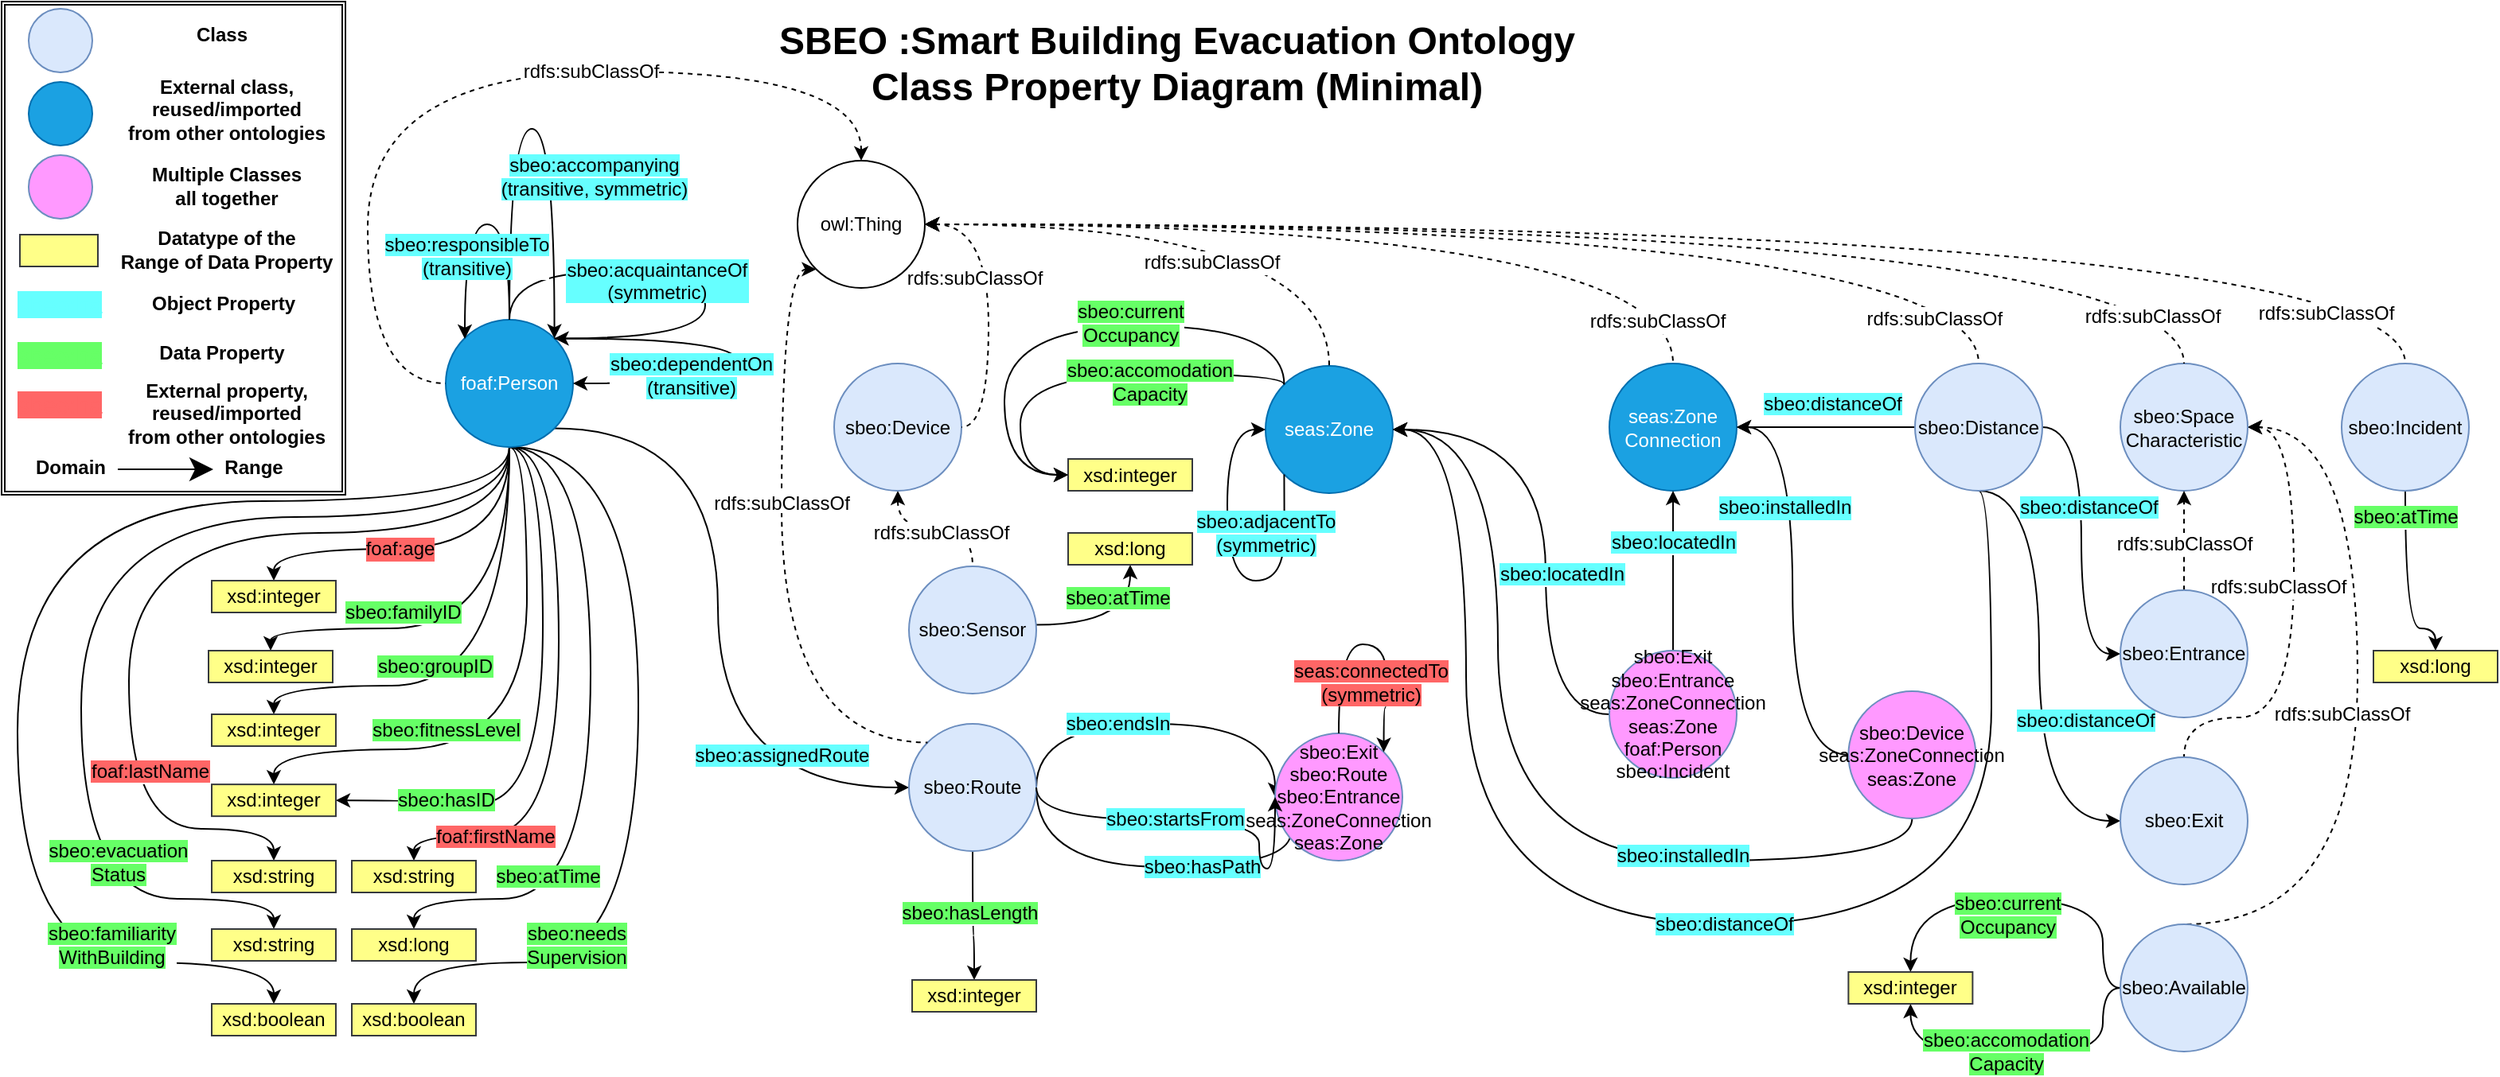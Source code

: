 <mxfile version="12.8.8" type="github">
  <diagram id="s-fJWoQtj2VFVK5msN_l" name="Page-1">
    <mxGraphModel dx="1978" dy="1799" grid="1" gridSize="10" guides="1" tooltips="1" connect="1" arrows="1" fold="1" page="1" pageScale="1" pageWidth="827" pageHeight="1169" math="0" shadow="0">
      <root>
        <mxCell id="0" />
        <mxCell id="1" parent="0" />
        <mxCell id="IQOuE0TxBNfk_iXKN2kF-7" style="edgeStyle=orthogonalEdgeStyle;curved=1;comic=0;orthogonalLoop=1;jettySize=auto;html=1;shadow=0;startArrow=classic;startFill=1;endArrow=none;endFill=0;exitX=0.5;exitY=1;exitDx=0;exitDy=0;dashed=1;" parent="1" source="EgX6zlfz2IxhlC0AGUEL-5" target="EgX6zlfz2IxhlC0AGUEL-37" edge="1">
          <mxGeometry relative="1" as="geometry" />
        </mxCell>
        <mxCell id="IQOuE0TxBNfk_iXKN2kF-116" value="rdfs:subClassOf" style="text;html=1;align=center;verticalAlign=middle;resizable=0;points=[];labelBackgroundColor=#ffffff;fontColor=#000000;" parent="IQOuE0TxBNfk_iXKN2kF-7" vertex="1" connectable="0">
          <mxGeometry x="0.137" y="1" relative="1" as="geometry">
            <mxPoint x="-2.58" y="3.75" as="offset" />
          </mxGeometry>
        </mxCell>
        <mxCell id="EgX6zlfz2IxhlC0AGUEL-5" value="sbeo:Device" style="ellipse;whiteSpace=wrap;html=1;aspect=fixed;fillColor=#dae8fc;strokeColor=#6c8ebf;shadow=0;" parent="1" vertex="1">
          <mxGeometry x="143" y="223.5" width="80" height="80" as="geometry" />
        </mxCell>
        <mxCell id="EgX6zlfz2IxhlC0AGUEL-6" value="seas:Zone&lt;br&gt;Connection" style="ellipse;whiteSpace=wrap;html=1;aspect=fixed;fillColor=#1ba1e2;strokeColor=#006EAF;fontColor=#ffffff;shadow=0;" parent="1" vertex="1">
          <mxGeometry x="630" y="223.5" width="80" height="80" as="geometry" />
        </mxCell>
        <mxCell id="IQOuE0TxBNfk_iXKN2kF-238" style="edgeStyle=orthogonalEdgeStyle;curved=1;comic=0;orthogonalLoop=1;jettySize=auto;html=1;exitX=0.5;exitY=1;exitDx=0;exitDy=0;entryX=0.5;entryY=0;entryDx=0;entryDy=0;shadow=0;startArrow=none;startFill=0;endArrow=classic;endFill=1;fontColor=#000000;" parent="1" source="EgX6zlfz2IxhlC0AGUEL-8" target="IQOuE0TxBNfk_iXKN2kF-228" edge="1">
          <mxGeometry relative="1" as="geometry">
            <Array as="points">
              <mxPoint x="-61" y="330" />
              <mxPoint x="-300" y="330" />
              <mxPoint x="-300" y="516" />
              <mxPoint x="-209" y="516" />
            </Array>
          </mxGeometry>
        </mxCell>
        <mxCell id="IQOuE0TxBNfk_iXKN2kF-239" value="&lt;span style=&quot;background-color: rgb(255 , 102 , 102)&quot;&gt;foaf:lastName&lt;/span&gt;" style="text;html=1;align=center;verticalAlign=middle;resizable=0;points=[];labelBackgroundColor=#ffffff;" parent="IQOuE0TxBNfk_iXKN2kF-238" vertex="1" connectable="0">
          <mxGeometry x="0.504" y="-2" relative="1" as="geometry">
            <mxPoint x="15" y="-0.33" as="offset" />
          </mxGeometry>
        </mxCell>
        <mxCell id="IQOuE0TxBNfk_iXKN2kF-242" style="edgeStyle=orthogonalEdgeStyle;curved=1;comic=0;orthogonalLoop=1;jettySize=auto;html=1;exitX=0.5;exitY=1;exitDx=0;exitDy=0;entryX=0.5;entryY=0;entryDx=0;entryDy=0;shadow=0;startArrow=none;startFill=0;endArrow=classic;endFill=1;fontColor=#000000;" parent="1" source="EgX6zlfz2IxhlC0AGUEL-8" target="IQOuE0TxBNfk_iXKN2kF-229" edge="1">
          <mxGeometry relative="1" as="geometry">
            <Array as="points">
              <mxPoint x="-61" y="320" />
              <mxPoint x="-330" y="320" />
              <mxPoint x="-330" y="560" />
              <mxPoint x="-209" y="560" />
            </Array>
          </mxGeometry>
        </mxCell>
        <mxCell id="nX_F0hbARDQawdCdDoy7-46" value="&lt;span style=&quot;background-color: rgb(102 , 255 , 102)&quot;&gt;sbeo:evacuation&lt;/span&gt;&lt;br&gt;&lt;span style=&quot;background-color: rgb(102 , 255 , 102)&quot;&gt;Status&lt;/span&gt;" style="text;html=1;align=center;verticalAlign=middle;resizable=0;points=[];labelBackgroundColor=#ffffff;" parent="IQOuE0TxBNfk_iXKN2kF-242" vertex="1" connectable="0">
          <mxGeometry x="0.405" y="4" relative="1" as="geometry">
            <mxPoint x="19" y="42.33" as="offset" />
          </mxGeometry>
        </mxCell>
        <mxCell id="IQOuE0TxBNfk_iXKN2kF-252" style="edgeStyle=orthogonalEdgeStyle;curved=1;comic=0;orthogonalLoop=1;jettySize=auto;html=1;exitX=0.5;exitY=1;exitDx=0;exitDy=0;entryX=0.5;entryY=0;entryDx=0;entryDy=0;shadow=0;startArrow=none;startFill=0;endArrow=classic;endFill=1;fontColor=#000000;" parent="1" source="EgX6zlfz2IxhlC0AGUEL-8" target="nX_F0hbARDQawdCdDoy7-38" edge="1">
          <mxGeometry relative="1" as="geometry">
            <Array as="points">
              <mxPoint x="-61" y="390" />
              <mxPoint x="-211" y="390" />
            </Array>
          </mxGeometry>
        </mxCell>
        <mxCell id="IQOuE0TxBNfk_iXKN2kF-253" value="&lt;span style=&quot;background-color: rgb(102 , 255 , 102)&quot;&gt;sbeo:familyID&lt;/span&gt;" style="text;html=1;align=center;verticalAlign=middle;resizable=0;points=[];labelBackgroundColor=#ffffff;" parent="IQOuE0TxBNfk_iXKN2kF-252" vertex="1" connectable="0">
          <mxGeometry x="-0.036" y="-5" relative="1" as="geometry">
            <mxPoint x="-46.83" y="-5" as="offset" />
          </mxGeometry>
        </mxCell>
        <mxCell id="IQOuE0TxBNfk_iXKN2kF-254" style="edgeStyle=orthogonalEdgeStyle;curved=1;comic=0;orthogonalLoop=1;jettySize=auto;html=1;exitX=0.5;exitY=1;exitDx=0;exitDy=0;entryX=0.5;entryY=0;entryDx=0;entryDy=0;shadow=0;startArrow=none;startFill=0;endArrow=classic;endFill=1;fontColor=#000000;" parent="1" source="EgX6zlfz2IxhlC0AGUEL-8" target="IQOuE0TxBNfk_iXKN2kF-220" edge="1">
          <mxGeometry relative="1" as="geometry">
            <Array as="points">
              <mxPoint x="-61" y="426" />
              <mxPoint x="-209" y="426" />
            </Array>
          </mxGeometry>
        </mxCell>
        <mxCell id="IQOuE0TxBNfk_iXKN2kF-255" value="&lt;span style=&quot;background-color: rgb(102 , 255 , 102)&quot;&gt;sbeo:groupID&lt;/span&gt;" style="text;html=1;align=center;verticalAlign=middle;resizable=0;points=[];labelBackgroundColor=#ffffff;" parent="IQOuE0TxBNfk_iXKN2kF-254" vertex="1" connectable="0">
          <mxGeometry x="-0.003" y="-6" relative="1" as="geometry">
            <mxPoint x="-39.35" y="-6" as="offset" />
          </mxGeometry>
        </mxCell>
        <mxCell id="IQOuE0TxBNfk_iXKN2kF-256" style="edgeStyle=orthogonalEdgeStyle;curved=1;comic=0;orthogonalLoop=1;jettySize=auto;html=1;exitX=0.5;exitY=1;exitDx=0;exitDy=0;entryX=0.5;entryY=0;entryDx=0;entryDy=0;shadow=0;startArrow=none;startFill=0;endArrow=classic;endFill=1;fontColor=#000000;" parent="1" source="EgX6zlfz2IxhlC0AGUEL-8" target="IQOuE0TxBNfk_iXKN2kF-224" edge="1">
          <mxGeometry relative="1" as="geometry">
            <Array as="points">
              <mxPoint x="-50" y="276" />
              <mxPoint x="-50" y="466" />
              <mxPoint x="-209" y="466" />
            </Array>
          </mxGeometry>
        </mxCell>
        <mxCell id="nX_F0hbARDQawdCdDoy7-42" value="&lt;span style=&quot;background-color: rgb(102 , 255 , 102)&quot;&gt;sbeo:fitnessLevel&lt;/span&gt;" style="text;html=1;align=center;verticalAlign=middle;resizable=0;points=[];labelBackgroundColor=#ffffff;" parent="IQOuE0TxBNfk_iXKN2kF-256" vertex="1" connectable="0">
          <mxGeometry x="0.361" y="-2" relative="1" as="geometry">
            <mxPoint x="8" y="-10" as="offset" />
          </mxGeometry>
        </mxCell>
        <mxCell id="IQOuE0TxBNfk_iXKN2kF-258" style="edgeStyle=orthogonalEdgeStyle;curved=1;comic=0;orthogonalLoop=1;jettySize=auto;html=1;exitX=0.5;exitY=1;exitDx=0;exitDy=0;entryX=0.5;entryY=0;entryDx=0;entryDy=0;shadow=0;startArrow=none;startFill=0;endArrow=classic;endFill=1;fontColor=#000000;" parent="1" source="EgX6zlfz2IxhlC0AGUEL-8" target="IQOuE0TxBNfk_iXKN2kF-230" edge="1">
          <mxGeometry relative="1" as="geometry">
            <Array as="points">
              <mxPoint x="-61" y="310" />
              <mxPoint x="-370" y="310" />
              <mxPoint x="-370" y="600" />
              <mxPoint x="-209" y="600" />
            </Array>
          </mxGeometry>
        </mxCell>
        <mxCell id="IQOuE0TxBNfk_iXKN2kF-259" value="&lt;span style=&quot;background-color: rgb(102 , 255 , 102)&quot;&gt;sbeo:familiarity&lt;/span&gt;&lt;br&gt;&lt;span style=&quot;background-color: rgb(102 , 255 , 102)&quot;&gt;WithBuilding&lt;/span&gt;" style="text;html=1;align=center;verticalAlign=middle;resizable=0;points=[];labelBackgroundColor=#ffffff;" parent="IQOuE0TxBNfk_iXKN2kF-258" vertex="1" connectable="0">
          <mxGeometry x="-0.146" y="3" relative="1" as="geometry">
            <mxPoint x="56" y="272" as="offset" />
          </mxGeometry>
        </mxCell>
        <mxCell id="IQOuE0TxBNfk_iXKN2kF-261" style="edgeStyle=orthogonalEdgeStyle;curved=1;comic=0;orthogonalLoop=1;jettySize=auto;html=1;exitX=0.5;exitY=1;exitDx=0;exitDy=0;entryX=1;entryY=0.5;entryDx=0;entryDy=0;shadow=0;startArrow=none;startFill=0;endArrow=classic;endFill=1;fontColor=#000000;" parent="1" source="EgX6zlfz2IxhlC0AGUEL-8" target="IQOuE0TxBNfk_iXKN2kF-224" edge="1">
          <mxGeometry relative="1" as="geometry">
            <Array as="points">
              <mxPoint x="-40" y="276" />
              <mxPoint x="-40" y="500" />
              <mxPoint x="-121" y="500" />
              <mxPoint x="-121" y="498" />
            </Array>
          </mxGeometry>
        </mxCell>
        <mxCell id="nX_F0hbARDQawdCdDoy7-43" value="&lt;span style=&quot;background-color: rgb(102 , 255 , 102)&quot;&gt;sbeo:hasID&lt;/span&gt;" style="text;html=1;align=center;verticalAlign=middle;resizable=0;points=[];labelBackgroundColor=#ffffff;" parent="IQOuE0TxBNfk_iXKN2kF-261" vertex="1" connectable="0">
          <mxGeometry x="0.477" y="-5" relative="1" as="geometry">
            <mxPoint x="-27.67" y="3.07" as="offset" />
          </mxGeometry>
        </mxCell>
        <mxCell id="IQOuE0TxBNfk_iXKN2kF-264" style="edgeStyle=orthogonalEdgeStyle;curved=1;comic=0;orthogonalLoop=1;jettySize=auto;html=1;exitX=0.5;exitY=1;exitDx=0;exitDy=0;entryX=0.5;entryY=0;entryDx=0;entryDy=0;shadow=0;startArrow=none;startFill=0;endArrow=classic;endFill=1;fontColor=#000000;" parent="1" source="EgX6zlfz2IxhlC0AGUEL-8" target="IQOuE0TxBNfk_iXKN2kF-235" edge="1">
          <mxGeometry relative="1" as="geometry">
            <Array as="points">
              <mxPoint x="-30" y="276" />
              <mxPoint x="-30" y="520" />
              <mxPoint x="-121" y="520" />
            </Array>
          </mxGeometry>
        </mxCell>
        <mxCell id="IQOuE0TxBNfk_iXKN2kF-265" value="&lt;span style=&quot;background-color: rgb(255 , 102 , 102)&quot;&gt;foaf:firstName&lt;/span&gt;" style="text;html=1;align=center;verticalAlign=middle;resizable=0;points=[];labelBackgroundColor=#ffffff;" parent="IQOuE0TxBNfk_iXKN2kF-264" vertex="1" connectable="0">
          <mxGeometry x="0.175" y="-76" relative="1" as="geometry">
            <mxPoint x="36" y="50.83" as="offset" />
          </mxGeometry>
        </mxCell>
        <mxCell id="IQOuE0TxBNfk_iXKN2kF-266" style="edgeStyle=orthogonalEdgeStyle;curved=1;comic=0;orthogonalLoop=1;jettySize=auto;html=1;exitX=0.5;exitY=1;exitDx=0;exitDy=0;entryX=0.5;entryY=0;entryDx=0;entryDy=0;shadow=0;startArrow=none;startFill=0;endArrow=classic;endFill=1;fontColor=#000000;" parent="1" source="EgX6zlfz2IxhlC0AGUEL-8" target="IQOuE0TxBNfk_iXKN2kF-263" edge="1">
          <mxGeometry relative="1" as="geometry">
            <Array as="points">
              <mxPoint x="20" y="276" />
              <mxPoint x="20" y="600" />
              <mxPoint x="-121" y="600" />
            </Array>
          </mxGeometry>
        </mxCell>
        <mxCell id="IQOuE0TxBNfk_iXKN2kF-267" value="&lt;span style=&quot;background-color: rgb(102 , 255 , 102)&quot;&gt;sbeo:needs&lt;br&gt;Supervision&lt;/span&gt;" style="text;html=1;align=center;verticalAlign=middle;resizable=0;points=[];labelBackgroundColor=#ffffff;" parent="IQOuE0TxBNfk_iXKN2kF-266" vertex="1" connectable="0">
          <mxGeometry x="0.547" y="-1" relative="1" as="geometry">
            <mxPoint x="-1.67" y="-10" as="offset" />
          </mxGeometry>
        </mxCell>
        <mxCell id="IQOuE0TxBNfk_iXKN2kF-269" style="edgeStyle=orthogonalEdgeStyle;curved=1;comic=0;orthogonalLoop=1;jettySize=auto;html=1;exitX=0.5;exitY=1;exitDx=0;exitDy=0;entryX=0.5;entryY=0;entryDx=0;entryDy=0;shadow=0;startArrow=none;startFill=0;endArrow=classic;endFill=1;fontColor=#000000;" parent="1" source="EgX6zlfz2IxhlC0AGUEL-8" target="IQOuE0TxBNfk_iXKN2kF-268" edge="1">
          <mxGeometry relative="1" as="geometry">
            <Array as="points">
              <mxPoint x="-10" y="276" />
              <mxPoint x="-10" y="560" />
              <mxPoint x="-121" y="560" />
            </Array>
          </mxGeometry>
        </mxCell>
        <mxCell id="IQOuE0TxBNfk_iXKN2kF-271" value="&lt;span style=&quot;color: rgba(0 , 0 , 0 , 0) ; font-family: monospace ; font-size: 0px ; background-color: rgb(248 , 249 , 250)&quot;&gt;%3CmxGraphModel%3E%3Croot%3E%3CmxCell%20id%3D%220%22%2F%3E%3CmxCell%20id%3D%221%22%20parent%3D%220%22%2F%3E%3CmxCell%20id%3D%222%22%20value%3D%22xsd%3Astring%22%20style%3D%22rounded%3D0%3BwhiteSpace%3Dwrap%3Bhtml%3D1%3BfillColor%3D%23ffff88%3BstrokeColor%3D%2336393d%3B%22%20vertex%3D%221%22%20parent%3D%221%22%3E%3CmxGeometry%20x%3D%22-560%22%20y%3D%22950%22%20width%3D%2278%22%20height%3D%2220%22%20as%3D%22geometry%22%2F%3E%3C%2FmxCell%3E%3C%2Froot%3E%3C%2FmxGraphModel%3E&lt;/span&gt;" style="text;html=1;align=center;verticalAlign=middle;resizable=0;points=[];labelBackgroundColor=#ffffff;" parent="IQOuE0TxBNfk_iXKN2kF-269" vertex="1" connectable="0">
          <mxGeometry x="0.521" y="-5" relative="1" as="geometry">
            <mxPoint as="offset" />
          </mxGeometry>
        </mxCell>
        <mxCell id="nX_F0hbARDQawdCdDoy7-45" value="&lt;span style=&quot;background-color: rgb(102 , 255 , 102)&quot;&gt;sbeo:atTime&lt;/span&gt;" style="text;html=1;align=center;verticalAlign=middle;resizable=0;points=[];labelBackgroundColor=#ffffff;" parent="IQOuE0TxBNfk_iXKN2kF-269" vertex="1" connectable="0">
          <mxGeometry x="0.698" y="-10" relative="1" as="geometry">
            <mxPoint x="33" y="-4" as="offset" />
          </mxGeometry>
        </mxCell>
        <mxCell id="IQOuE0TxBNfk_iXKN2kF-313" style="edgeStyle=orthogonalEdgeStyle;curved=1;comic=0;orthogonalLoop=1;jettySize=auto;html=1;exitX=1;exitY=1;exitDx=0;exitDy=0;shadow=0;startArrow=none;startFill=0;endArrow=classic;endFill=1;fontColor=#000000;entryX=0;entryY=0.5;entryDx=0;entryDy=0;" parent="1" source="EgX6zlfz2IxhlC0AGUEL-8" target="EgX6zlfz2IxhlC0AGUEL-10" edge="1">
          <mxGeometry relative="1" as="geometry">
            <Array as="points">
              <mxPoint x="70" y="264" />
              <mxPoint x="70" y="490" />
            </Array>
          </mxGeometry>
        </mxCell>
        <mxCell id="IQOuE0TxBNfk_iXKN2kF-314" value="&lt;span style=&quot;background-color: rgb(102 , 255 , 255)&quot;&gt;sbeo:assignedRoute&lt;/span&gt;" style="text;html=1;align=center;verticalAlign=middle;resizable=0;points=[];labelBackgroundColor=#ffffff;" parent="IQOuE0TxBNfk_iXKN2kF-313" vertex="1" connectable="0">
          <mxGeometry x="0.172" y="-10" relative="1" as="geometry">
            <mxPoint x="50.0" y="45.38" as="offset" />
          </mxGeometry>
        </mxCell>
        <mxCell id="-OVPuwuP_9D6aO9GtaHn-1" style="edgeStyle=orthogonalEdgeStyle;orthogonalLoop=1;jettySize=auto;html=1;exitX=0.5;exitY=1;exitDx=0;exitDy=0;entryX=0.5;entryY=0;entryDx=0;entryDy=0;curved=1;" parent="1" source="EgX6zlfz2IxhlC0AGUEL-8" target="IQOuE0TxBNfk_iXKN2kF-192" edge="1">
          <mxGeometry relative="1" as="geometry">
            <Array as="points">
              <mxPoint x="-61" y="340" />
              <mxPoint x="-209" y="340" />
            </Array>
          </mxGeometry>
        </mxCell>
        <mxCell id="-OVPuwuP_9D6aO9GtaHn-2" value="&lt;span style=&quot;&quot;&gt;foaf:age&lt;/span&gt;" style="text;html=1;align=center;verticalAlign=middle;resizable=0;points=[];labelBackgroundColor=#FF6666;" parent="-OVPuwuP_9D6aO9GtaHn-1" vertex="1" connectable="0">
          <mxGeometry x="0.051" y="1" relative="1" as="geometry">
            <mxPoint x="-10.93" y="-1" as="offset" />
          </mxGeometry>
        </mxCell>
        <mxCell id="EgX6zlfz2IxhlC0AGUEL-8" value="foaf:Person" style="ellipse;whiteSpace=wrap;html=1;aspect=fixed;fillColor=#1ba1e2;strokeColor=#006EAF;shadow=0;fontColor=#ffffff;" parent="1" vertex="1">
          <mxGeometry x="-101" y="196" width="80" height="80" as="geometry" />
        </mxCell>
        <mxCell id="IQOuE0TxBNfk_iXKN2kF-216" style="edgeStyle=orthogonalEdgeStyle;curved=1;comic=0;orthogonalLoop=1;jettySize=auto;html=1;exitX=0.5;exitY=1;exitDx=0;exitDy=0;entryX=0.5;entryY=0;entryDx=0;entryDy=0;shadow=0;startArrow=none;startFill=0;endArrow=classic;endFill=1;fontColor=#000000;" parent="1" source="EgX6zlfz2IxhlC0AGUEL-9" target="IQOuE0TxBNfk_iXKN2kF-215" edge="1">
          <mxGeometry relative="1" as="geometry">
            <Array as="points">
              <mxPoint x="1130" y="390" />
              <mxPoint x="1149" y="390" />
            </Array>
          </mxGeometry>
        </mxCell>
        <mxCell id="IQOuE0TxBNfk_iXKN2kF-217" value="&lt;span style=&quot;background-color: rgb(102 , 255 , 102)&quot;&gt;sbeo:atTime&lt;/span&gt;" style="text;html=1;align=center;verticalAlign=middle;resizable=0;points=[];labelBackgroundColor=#ffffff;" parent="IQOuE0TxBNfk_iXKN2kF-216" vertex="1" connectable="0">
          <mxGeometry x="-0.497" y="-12" relative="1" as="geometry">
            <mxPoint x="12.0" y="-13.5" as="offset" />
          </mxGeometry>
        </mxCell>
        <mxCell id="EgX6zlfz2IxhlC0AGUEL-9" value="sbeo:Incident" style="ellipse;whiteSpace=wrap;html=1;aspect=fixed;fillColor=#dae8fc;strokeColor=#6c8ebf;shadow=0;" parent="1" vertex="1">
          <mxGeometry x="1090" y="223.5" width="80" height="80" as="geometry" />
        </mxCell>
        <mxCell id="IQOuE0TxBNfk_iXKN2kF-248" style="edgeStyle=orthogonalEdgeStyle;curved=1;comic=0;orthogonalLoop=1;jettySize=auto;html=1;entryX=0.5;entryY=0;entryDx=0;entryDy=0;shadow=0;startArrow=none;startFill=0;endArrow=classic;endFill=1;fontColor=#000000;exitX=0.5;exitY=1;exitDx=0;exitDy=0;" parent="1" source="EgX6zlfz2IxhlC0AGUEL-10" target="IQOuE0TxBNfk_iXKN2kF-247" edge="1">
          <mxGeometry relative="1" as="geometry">
            <Array as="points">
              <mxPoint x="230" y="583" />
              <mxPoint x="231" y="583" />
            </Array>
          </mxGeometry>
        </mxCell>
        <mxCell id="IQOuE0TxBNfk_iXKN2kF-249" value="&lt;span style=&quot;background-color: rgb(102 , 255 , 102)&quot;&gt;sbeo:hasLength&lt;/span&gt;" style="text;html=1;align=center;verticalAlign=middle;resizable=0;points=[];labelBackgroundColor=#ffffff;" parent="IQOuE0TxBNfk_iXKN2kF-248" vertex="1" connectable="0">
          <mxGeometry x="0.247" y="-1" relative="1" as="geometry">
            <mxPoint x="-1" y="-12.14" as="offset" />
          </mxGeometry>
        </mxCell>
        <mxCell id="IQOuE0TxBNfk_iXKN2kF-333" style="edgeStyle=orthogonalEdgeStyle;curved=1;comic=0;orthogonalLoop=1;jettySize=auto;html=1;exitX=1;exitY=0.5;exitDx=0;exitDy=0;entryX=0;entryY=0.5;entryDx=0;entryDy=0;shadow=0;startArrow=none;startFill=0;endArrow=classic;endFill=1;fontColor=#000000;" parent="1" source="EgX6zlfz2IxhlC0AGUEL-10" target="IQOuE0TxBNfk_iXKN2kF-332" edge="1">
          <mxGeometry relative="1" as="geometry">
            <Array as="points">
              <mxPoint x="270" y="450" />
              <mxPoint x="420" y="450" />
            </Array>
          </mxGeometry>
        </mxCell>
        <mxCell id="IQOuE0TxBNfk_iXKN2kF-334" value="&lt;span style=&quot;background-color: rgb(102 , 255 , 255)&quot;&gt;sbeo:endsIn&lt;/span&gt;" style="text;html=1;align=center;verticalAlign=middle;resizable=0;points=[];labelBackgroundColor=#ffffff;" parent="IQOuE0TxBNfk_iXKN2kF-333" vertex="1" connectable="0">
          <mxGeometry x="-0.028" y="-8" relative="1" as="geometry">
            <mxPoint x="-23.57" y="-8" as="offset" />
          </mxGeometry>
        </mxCell>
        <mxCell id="IQOuE0TxBNfk_iXKN2kF-338" style="edgeStyle=orthogonalEdgeStyle;curved=1;comic=0;orthogonalLoop=1;jettySize=auto;html=1;exitX=1;exitY=0.5;exitDx=0;exitDy=0;entryX=0;entryY=0.5;entryDx=0;entryDy=0;shadow=0;startArrow=none;startFill=0;endArrow=classic;endFill=1;fontColor=#000000;" parent="1" source="EgX6zlfz2IxhlC0AGUEL-10" target="IQOuE0TxBNfk_iXKN2kF-332" edge="1">
          <mxGeometry relative="1" as="geometry">
            <Array as="points">
              <mxPoint x="270" y="540" />
              <mxPoint x="430" y="540" />
            </Array>
          </mxGeometry>
        </mxCell>
        <mxCell id="IQOuE0TxBNfk_iXKN2kF-339" value="&lt;span style=&quot;background-color: rgb(102 , 255 , 255)&quot;&gt;sbeo:hasPath&lt;/span&gt;" style="text;html=1;align=center;verticalAlign=middle;resizable=0;points=[];labelBackgroundColor=#ffffff;" parent="IQOuE0TxBNfk_iXKN2kF-338" vertex="1" connectable="0">
          <mxGeometry x="0.36" y="-6" relative="1" as="geometry">
            <mxPoint x="-25.9" y="-6" as="offset" />
          </mxGeometry>
        </mxCell>
        <mxCell id="EgX6zlfz2IxhlC0AGUEL-10" value="sbeo:Route" style="ellipse;whiteSpace=wrap;html=1;aspect=fixed;fillColor=#dae8fc;strokeColor=#6c8ebf;shadow=0;" parent="1" vertex="1">
          <mxGeometry x="190.0" y="450" width="80" height="80" as="geometry" />
        </mxCell>
        <mxCell id="IQOuE0TxBNfk_iXKN2kF-78" style="edgeStyle=orthogonalEdgeStyle;curved=1;comic=0;orthogonalLoop=1;jettySize=auto;html=1;shadow=0;startArrow=classic;startFill=1;endArrow=none;endFill=0;dashed=1;entryX=0.5;entryY=0;entryDx=0;entryDy=0;" parent="1" source="EgX6zlfz2IxhlC0AGUEL-11" target="IQOuE0TxBNfk_iXKN2kF-77" edge="1">
          <mxGeometry relative="1" as="geometry">
            <mxPoint x="1100" y="480" as="targetPoint" />
            <Array as="points">
              <mxPoint x="1100" y="263.5" />
              <mxPoint x="1100" y="576" />
            </Array>
          </mxGeometry>
        </mxCell>
        <mxCell id="IQOuE0TxBNfk_iXKN2kF-109" value="rdfs:subClassOf" style="text;html=1;align=center;verticalAlign=middle;resizable=0;points=[];labelBackgroundColor=#ffffff;fontColor=#000000;" parent="IQOuE0TxBNfk_iXKN2kF-78" vertex="1" connectable="0">
          <mxGeometry x="-0.401" y="22" relative="1" as="geometry">
            <mxPoint x="-32.03" y="102.62" as="offset" />
          </mxGeometry>
        </mxCell>
        <mxCell id="IQOuE0TxBNfk_iXKN2kF-81" style="edgeStyle=orthogonalEdgeStyle;curved=1;comic=0;orthogonalLoop=1;jettySize=auto;html=1;entryX=0.5;entryY=0;entryDx=0;entryDy=0;shadow=0;startArrow=classic;startFill=1;endArrow=none;endFill=0;dashed=1;exitX=1;exitY=0.5;exitDx=0;exitDy=0;" parent="1" source="EgX6zlfz2IxhlC0AGUEL-11" target="IQOuE0TxBNfk_iXKN2kF-72" edge="1">
          <mxGeometry relative="1" as="geometry">
            <Array as="points">
              <mxPoint x="1060" y="264" />
              <mxPoint x="1060" y="446" />
              <mxPoint x="991" y="446" />
            </Array>
          </mxGeometry>
        </mxCell>
        <mxCell id="IQOuE0TxBNfk_iXKN2kF-106" value="rdfs:subClassOf" style="text;html=1;align=center;verticalAlign=middle;resizable=0;points=[];labelBackgroundColor=#ffffff;fontColor=#000000;" parent="IQOuE0TxBNfk_iXKN2kF-81" vertex="1" connectable="0">
          <mxGeometry x="0.312" y="1" relative="1" as="geometry">
            <mxPoint x="-11" y="-71.57" as="offset" />
          </mxGeometry>
        </mxCell>
        <mxCell id="EgX6zlfz2IxhlC0AGUEL-11" value="sbeo:Space&lt;br&gt;Characteristic" style="ellipse;aspect=fixed;fillColor=#dae8fc;strokeColor=#6c8ebf;horizontal=1;verticalAlign=middle;align=center;labelBorderColor=none;whiteSpace=wrap;html=1;shadow=0;" parent="1" vertex="1">
          <mxGeometry x="951" y="223.5" width="80" height="80" as="geometry" />
        </mxCell>
        <mxCell id="IQOuE0TxBNfk_iXKN2kF-281" style="edgeStyle=orthogonalEdgeStyle;curved=1;comic=0;orthogonalLoop=1;jettySize=auto;html=1;exitX=0;exitY=0;exitDx=0;exitDy=0;entryX=0;entryY=0.5;entryDx=0;entryDy=0;shadow=0;startArrow=none;startFill=0;endArrow=classic;endFill=1;fontColor=#000000;" parent="1" source="EgX6zlfz2IxhlC0AGUEL-14" target="IQOuE0TxBNfk_iXKN2kF-274" edge="1">
          <mxGeometry relative="1" as="geometry">
            <Array as="points">
              <mxPoint x="426" y="230" />
              <mxPoint x="260" y="230" />
              <mxPoint x="260" y="294" />
            </Array>
          </mxGeometry>
        </mxCell>
        <mxCell id="IQOuE0TxBNfk_iXKN2kF-290" value="&lt;span style=&quot;background-color: rgb(102 , 255 , 102)&quot;&gt;sbeo:accomodation&lt;/span&gt;&lt;br&gt;&lt;span style=&quot;background-color: rgb(102 , 255 , 102)&quot;&gt;Capacity&lt;/span&gt;" style="text;html=1;align=center;verticalAlign=middle;resizable=0;points=[];labelBackgroundColor=#ffffff;" parent="IQOuE0TxBNfk_iXKN2kF-281" vertex="1" connectable="0">
          <mxGeometry x="0.106" y="-1" relative="1" as="geometry">
            <mxPoint x="55.67" y="6" as="offset" />
          </mxGeometry>
        </mxCell>
        <mxCell id="EgX6zlfz2IxhlC0AGUEL-14" value="seas:Zone" style="ellipse;whiteSpace=wrap;html=1;aspect=fixed;fillColor=#1ba1e2;strokeColor=#006EAF;fontColor=#ffffff;shadow=0;" parent="1" vertex="1">
          <mxGeometry x="414" y="225.0" width="80" height="80" as="geometry" />
        </mxCell>
        <mxCell id="EgX6zlfz2IxhlC0AGUEL-58" style="edgeStyle=orthogonalEdgeStyle;curved=1;comic=0;orthogonalLoop=1;jettySize=auto;html=1;exitX=1;exitY=0.5;exitDx=0;exitDy=0;shadow=0;startArrow=classic;startFill=1;endArrow=none;endFill=0;dashed=1;entryX=1;entryY=0.5;entryDx=0;entryDy=0;" parent="1" source="EgX6zlfz2IxhlC0AGUEL-16" target="EgX6zlfz2IxhlC0AGUEL-5" edge="1">
          <mxGeometry relative="1" as="geometry">
            <Array as="points">
              <mxPoint x="240" y="136" />
              <mxPoint x="240" y="263" />
            </Array>
            <mxPoint x="200" y="230" as="targetPoint" />
          </mxGeometry>
        </mxCell>
        <mxCell id="IQOuE0TxBNfk_iXKN2kF-103" value="rdfs:subClassOf" style="text;html=1;align=center;verticalAlign=middle;resizable=0;points=[];labelBackgroundColor=#ffffff;fontColor=#000000;" parent="EgX6zlfz2IxhlC0AGUEL-58" vertex="1" connectable="0">
          <mxGeometry x="-0.146" y="-2" relative="1" as="geometry">
            <mxPoint x="-7" y="-5.05" as="offset" />
          </mxGeometry>
        </mxCell>
        <mxCell id="EgX6zlfz2IxhlC0AGUEL-59" style="edgeStyle=orthogonalEdgeStyle;curved=1;comic=0;orthogonalLoop=1;jettySize=auto;html=1;exitX=1;exitY=0.5;exitDx=0;exitDy=0;entryX=0.5;entryY=0;entryDx=0;entryDy=0;shadow=0;startArrow=classic;startFill=1;endArrow=none;endFill=0;dashed=1;" parent="1" source="EgX6zlfz2IxhlC0AGUEL-16" target="EgX6zlfz2IxhlC0AGUEL-9" edge="1">
          <mxGeometry relative="1" as="geometry">
            <Array as="points">
              <mxPoint x="1130" y="136" />
            </Array>
          </mxGeometry>
        </mxCell>
        <mxCell id="IQOuE0TxBNfk_iXKN2kF-115" value="rdfs:subClassOf" style="text;html=1;align=center;verticalAlign=middle;resizable=0;points=[];labelBackgroundColor=#ffffff;fontColor=#000000;" parent="EgX6zlfz2IxhlC0AGUEL-59" vertex="1" connectable="0">
          <mxGeometry x="0.865" y="-15" relative="1" as="geometry">
            <mxPoint x="-35" y="36.67" as="offset" />
          </mxGeometry>
        </mxCell>
        <mxCell id="EgX6zlfz2IxhlC0AGUEL-62" style="edgeStyle=orthogonalEdgeStyle;curved=1;comic=0;orthogonalLoop=1;jettySize=auto;html=1;exitX=1;exitY=0.5;exitDx=0;exitDy=0;shadow=0;startArrow=classic;startFill=1;endArrow=none;endFill=0;dashed=1;entryX=0.5;entryY=0;entryDx=0;entryDy=0;" parent="1" source="EgX6zlfz2IxhlC0AGUEL-16" target="EgX6zlfz2IxhlC0AGUEL-11" edge="1">
          <mxGeometry relative="1" as="geometry">
            <Array as="points">
              <mxPoint x="991" y="136" />
            </Array>
          </mxGeometry>
        </mxCell>
        <mxCell id="IQOuE0TxBNfk_iXKN2kF-111" value="rdfs:subClassOf" style="text;html=1;align=center;verticalAlign=middle;resizable=0;points=[];labelBackgroundColor=#ffffff;fontColor=#000000;" parent="EgX6zlfz2IxhlC0AGUEL-62" vertex="1" connectable="0">
          <mxGeometry x="0.72" y="-25" relative="1" as="geometry">
            <mxPoint x="15" y="33" as="offset" />
          </mxGeometry>
        </mxCell>
        <mxCell id="EgX6zlfz2IxhlC0AGUEL-63" style="edgeStyle=orthogonalEdgeStyle;curved=1;comic=0;orthogonalLoop=1;jettySize=auto;html=1;exitX=1;exitY=0.5;exitDx=0;exitDy=0;entryX=0.5;entryY=0;entryDx=0;entryDy=0;shadow=0;startArrow=classic;startFill=1;endArrow=none;endFill=0;dashed=1;" parent="1" source="EgX6zlfz2IxhlC0AGUEL-16" target="EgX6zlfz2IxhlC0AGUEL-14" edge="1">
          <mxGeometry relative="1" as="geometry">
            <Array as="points">
              <mxPoint x="454" y="136" />
            </Array>
          </mxGeometry>
        </mxCell>
        <mxCell id="IQOuE0TxBNfk_iXKN2kF-114" value="rdfs:subClassOf" style="text;html=1;align=center;verticalAlign=middle;resizable=0;points=[];labelBackgroundColor=#ffffff;fontColor=#000000;" parent="EgX6zlfz2IxhlC0AGUEL-63" vertex="1" connectable="0">
          <mxGeometry x="0.96" y="-7" relative="1" as="geometry">
            <mxPoint x="-67" y="-58.19" as="offset" />
          </mxGeometry>
        </mxCell>
        <mxCell id="EgX6zlfz2IxhlC0AGUEL-65" style="edgeStyle=orthogonalEdgeStyle;curved=1;comic=0;orthogonalLoop=1;jettySize=auto;html=1;exitX=1;exitY=0.5;exitDx=0;exitDy=0;shadow=0;startArrow=classic;startFill=1;endArrow=none;endFill=0;dashed=1;entryX=0.5;entryY=0;entryDx=0;entryDy=0;" parent="1" source="EgX6zlfz2IxhlC0AGUEL-16" target="EgX6zlfz2IxhlC0AGUEL-6" edge="1">
          <mxGeometry relative="1" as="geometry">
            <Array as="points">
              <mxPoint x="670" y="136" />
            </Array>
            <mxPoint x="240" y="349" as="targetPoint" />
          </mxGeometry>
        </mxCell>
        <mxCell id="IQOuE0TxBNfk_iXKN2kF-112" value="rdfs:subClassOf" style="text;html=1;align=center;verticalAlign=middle;resizable=0;points=[];labelBackgroundColor=#ffffff;fontColor=#000000;" parent="EgX6zlfz2IxhlC0AGUEL-65" vertex="1" connectable="0">
          <mxGeometry x="0.939" y="-19" relative="1" as="geometry">
            <mxPoint x="8.82" y="-10.17" as="offset" />
          </mxGeometry>
        </mxCell>
        <mxCell id="IQOuE0TxBNfk_iXKN2kF-14" style="edgeStyle=orthogonalEdgeStyle;comic=0;orthogonalLoop=1;jettySize=auto;html=1;shadow=0;startArrow=classic;startFill=1;endArrow=none;endFill=0;curved=1;dashed=1;exitX=1;exitY=0.5;exitDx=0;exitDy=0;entryX=0.5;entryY=0;entryDx=0;entryDy=0;" parent="1" source="EgX6zlfz2IxhlC0AGUEL-16" target="IQOuE0TxBNfk_iXKN2kF-13" edge="1">
          <mxGeometry relative="1" as="geometry">
            <Array as="points">
              <mxPoint x="862" y="136" />
            </Array>
          </mxGeometry>
        </mxCell>
        <mxCell id="IQOuE0TxBNfk_iXKN2kF-88" value="rdfs:subClassOf" style="text;align=center;verticalAlign=middle;resizable=0;points=[];labelBackgroundColor=#ffffff;" parent="IQOuE0TxBNfk_iXKN2kF-14" vertex="1" connectable="0">
          <mxGeometry x="0.248" y="18" relative="1" as="geometry">
            <mxPoint x="166.67" y="76" as="offset" />
          </mxGeometry>
        </mxCell>
        <mxCell id="IQOuE0TxBNfk_iXKN2kF-15" style="edgeStyle=orthogonalEdgeStyle;curved=1;comic=0;orthogonalLoop=1;jettySize=auto;html=1;shadow=0;startArrow=classic;startFill=1;endArrow=none;endFill=0;dashed=1;exitX=0;exitY=1;exitDx=0;exitDy=0;entryX=0;entryY=0;entryDx=0;entryDy=0;" parent="1" source="EgX6zlfz2IxhlC0AGUEL-16" target="EgX6zlfz2IxhlC0AGUEL-10" edge="1">
          <mxGeometry relative="1" as="geometry">
            <mxPoint x="120" y="136" as="sourcePoint" />
            <Array as="points">
              <mxPoint x="110" y="164" />
              <mxPoint x="110" y="462" />
            </Array>
          </mxGeometry>
        </mxCell>
        <mxCell id="IQOuE0TxBNfk_iXKN2kF-89" value="rdfs:subClassOf" style="text;align=center;verticalAlign=middle;resizable=0;points=[];labelBackgroundColor=#ffffff;labelBorderColor=none;fontColor=#000000;rotation=0;" parent="IQOuE0TxBNfk_iXKN2kF-15" vertex="1" connectable="0">
          <mxGeometry x="0.502" y="43" relative="1" as="geometry">
            <mxPoint x="-43.0" y="-140.95" as="offset" />
          </mxGeometry>
        </mxCell>
        <mxCell id="IQOuE0TxBNfk_iXKN2kF-16" style="edgeStyle=orthogonalEdgeStyle;curved=1;comic=0;orthogonalLoop=1;jettySize=auto;html=1;entryX=0;entryY=0.5;entryDx=0;entryDy=0;shadow=0;startArrow=classic;startFill=1;endArrow=none;endFill=0;dashed=1;" parent="1" source="EgX6zlfz2IxhlC0AGUEL-16" target="EgX6zlfz2IxhlC0AGUEL-8" edge="1">
          <mxGeometry relative="1" as="geometry">
            <Array as="points">
              <mxPoint x="160" y="40" />
              <mxPoint x="-150" y="40" />
              <mxPoint x="-150" y="236" />
            </Array>
          </mxGeometry>
        </mxCell>
        <mxCell id="IQOuE0TxBNfk_iXKN2kF-91" value="&lt;span style=&quot;color: rgba(0 , 0 , 0 , 0) ; font-family: monospace ; font-size: 0px ; background-color: rgb(248 , 249 , 250)&quot;&gt;%3CmxGraphModel%3E%3Croot%3E%3CmxCell%20id%3D%220%22%2F%3E%3CmxCell%20id%3D%221%22%20parent%3D%220%22%2F%3E%3CmxCell%20id%3D%222%22%20value%3D%22rdfs%3AsubClassOf%22%20style%3D%22text%3Balign%3Dcenter%3BverticalAlign%3Dmiddle%3Bresizable%3D0%3Bpoints%3D%5B%5D%3BlabelBackgroundColor%3D%23ffffff%3BlabelBorderColor%3Dnone%3B%22%20vertex%3D%221%22%20connectable%3D%220%22%20parent%3D%221%22%3E%3CmxGeometry%20x%3D%22-372.997%22%20y%3D%22100%22%20as%3D%22geometry%22%3E%3CmxPoint%20x%3D%2224.65%22%20y%3D%22-3%22%20as%3D%22offset%22%2F%3E%3C%2FmxGeometry%3E%3C%2FmxCell%3E%3C%2Froot%3E%3C%2FmxGraphModel%3E&lt;/span&gt;&lt;span style=&quot;color: rgba(0 , 0 , 0 , 0) ; font-family: monospace ; font-size: 0px ; background-color: rgb(248 , 249 , 250)&quot;&gt;%3CmxGraphModel%3E%3Croot%3E%3CmxCell%20id%3D%220%22%2F%3E%3CmxCell%20id%3D%221%22%20parent%3D%220%22%2F%3E%3CmxCell%20id%3D%222%22%20value%3D%22rdfs%3AsubClassOf%22%20style%3D%22text%3Balign%3Dcenter%3BverticalAlign%3Dmiddle%3Bresizable%3D0%3Bpoints%3D%5B%5D%3BlabelBackgroundColor%3D%23ffffff%3BlabelBorderColor%3Dnone%3B%22%20vertex%3D%221%22%20connectable%3D%220%22%20parent%3D%221%22%3E%3CmxGeometry%20x%3D%22-372.997%22%20y%3D%22100%22%20as%3D%22geometry%22%3E%3CmxPoint%20x%3D%2224.65%22%20y%3D%22-3%22%20as%3D%22offset%22%2F%3E%3C%2FmxGeometry%3E%3C%2FmxCell%3E%3C%2Froot%3E%3C%2FmxGraphModel%3E&lt;/span&gt;" style="text;html=1;align=center;verticalAlign=middle;resizable=0;points=[];labelBackgroundColor=#ffffff;fontColor=#000000;" parent="IQOuE0TxBNfk_iXKN2kF-16" vertex="1" connectable="0">
          <mxGeometry x="-0.021" y="103" relative="1" as="geometry">
            <mxPoint x="1" as="offset" />
          </mxGeometry>
        </mxCell>
        <mxCell id="IQOuE0TxBNfk_iXKN2kF-92" value="rdfs:subClassOf" style="text;html=1;align=center;verticalAlign=middle;resizable=0;points=[];labelBackgroundColor=#ffffff;fontColor=#000000;" parent="IQOuE0TxBNfk_iXKN2kF-16" vertex="1" connectable="0">
          <mxGeometry x="-0.035" y="98" relative="1" as="geometry">
            <mxPoint x="69" y="-98" as="offset" />
          </mxGeometry>
        </mxCell>
        <mxCell id="EgX6zlfz2IxhlC0AGUEL-16" value="owl:Thing" style="ellipse;whiteSpace=wrap;html=1;aspect=fixed;shadow=0;" parent="1" vertex="1">
          <mxGeometry x="120" y="96" width="80" height="80" as="geometry" />
        </mxCell>
        <mxCell id="EgX6zlfz2IxhlC0AGUEL-68" style="edgeStyle=orthogonalEdgeStyle;curved=1;comic=0;orthogonalLoop=1;jettySize=auto;html=1;shadow=0;startArrow=classic;startFill=1;endArrow=none;endFill=0;dashed=1;exitX=1;exitY=0.5;exitDx=0;exitDy=0;" parent="1" edge="1">
          <mxGeometry relative="1" as="geometry">
            <mxPoint x="400" y="411.0" as="sourcePoint" />
          </mxGeometry>
        </mxCell>
        <mxCell id="IQOuE0TxBNfk_iXKN2kF-135" value="rdfs:subClassOf" style="text;html=1;align=center;verticalAlign=middle;resizable=0;points=[];labelBackgroundColor=#ffffff;fontColor=#000000;" parent="EgX6zlfz2IxhlC0AGUEL-68" vertex="1" connectable="0">
          <mxGeometry x="-0.316" y="-24" relative="1" as="geometry">
            <mxPoint x="24" y="35.24" as="offset" />
          </mxGeometry>
        </mxCell>
        <mxCell id="EgX6zlfz2IxhlC0AGUEL-69" style="edgeStyle=orthogonalEdgeStyle;curved=1;comic=0;orthogonalLoop=1;jettySize=auto;html=1;exitX=0.5;exitY=1;exitDx=0;exitDy=0;shadow=0;startArrow=classic;startFill=1;endArrow=none;endFill=0;entryX=0.5;entryY=0;entryDx=0;entryDy=0;dashed=1;" parent="1" edge="1">
          <mxGeometry relative="1" as="geometry">
            <Array as="points" />
            <mxPoint x="440" y="581.0" as="sourcePoint" />
          </mxGeometry>
        </mxCell>
        <mxCell id="yLDOqc1vmUTKO-x5eXoO-11" value="rdfs:subClassOf" style="text;html=1;align=center;verticalAlign=middle;resizable=0;points=[];labelBackgroundColor=#ffffff;" parent="EgX6zlfz2IxhlC0AGUEL-69" vertex="1" connectable="0">
          <mxGeometry x="0.213" y="1" relative="1" as="geometry">
            <mxPoint x="-1" y="-5.07" as="offset" />
          </mxGeometry>
        </mxCell>
        <mxCell id="EgX6zlfz2IxhlC0AGUEL-70" style="edgeStyle=orthogonalEdgeStyle;curved=1;comic=0;orthogonalLoop=1;jettySize=auto;html=1;entryX=0.454;entryY=0.012;entryDx=0;entryDy=0;shadow=0;startArrow=classic;startFill=1;endArrow=none;endFill=0;dashed=1;exitX=1;exitY=0.5;exitDx=0;exitDy=0;entryPerimeter=0;" parent="1" edge="1">
          <mxGeometry relative="1" as="geometry">
            <Array as="points">
              <mxPoint x="540" y="541" />
              <mxPoint x="540" y="635" />
            </Array>
            <mxPoint x="480" y="541.0" as="sourcePoint" />
          </mxGeometry>
        </mxCell>
        <mxCell id="IQOuE0TxBNfk_iXKN2kF-133" value="rdfs:subClassOf" style="text;html=1;align=center;verticalAlign=middle;resizable=0;points=[];labelBackgroundColor=#ffffff;fontColor=#000000;" parent="EgX6zlfz2IxhlC0AGUEL-70" vertex="1" connectable="0">
          <mxGeometry x="-0.182" y="-30" relative="1" as="geometry">
            <mxPoint x="33.0" y="67.93" as="offset" />
          </mxGeometry>
        </mxCell>
        <mxCell id="IQOuE0TxBNfk_iXKN2kF-211" style="edgeStyle=orthogonalEdgeStyle;curved=1;comic=0;orthogonalLoop=1;jettySize=auto;html=1;entryX=0.5;entryY=1;entryDx=0;entryDy=0;shadow=0;startArrow=none;startFill=0;endArrow=classic;endFill=1;fontColor=#000000;exitX=0.993;exitY=0.46;exitDx=0;exitDy=0;exitPerimeter=0;" parent="1" source="EgX6zlfz2IxhlC0AGUEL-37" target="IQOuE0TxBNfk_iXKN2kF-208" edge="1">
          <mxGeometry relative="1" as="geometry">
            <Array as="points">
              <mxPoint x="329" y="388" />
            </Array>
          </mxGeometry>
        </mxCell>
        <mxCell id="IQOuE0TxBNfk_iXKN2kF-212" value="&lt;span style=&quot;background-color: rgb(102 , 255 , 102)&quot;&gt;sbeo:atTime&lt;/span&gt;" style="text;html=1;align=center;verticalAlign=middle;resizable=0;points=[];labelBackgroundColor=#ffffff;" parent="IQOuE0TxBNfk_iXKN2kF-211" vertex="1" connectable="0">
          <mxGeometry x="-0.241" y="-7" relative="1" as="geometry">
            <mxPoint x="13.9" y="-23.82" as="offset" />
          </mxGeometry>
        </mxCell>
        <mxCell id="EgX6zlfz2IxhlC0AGUEL-37" value="sbeo:Sensor" style="ellipse;whiteSpace=wrap;html=1;aspect=fixed;fillColor=#dae8fc;strokeColor=#6c8ebf;shadow=0;" parent="1" vertex="1">
          <mxGeometry x="190" y="351" width="80" height="80" as="geometry" />
        </mxCell>
        <mxCell id="IQOuE0TxBNfk_iXKN2kF-324" style="edgeStyle=orthogonalEdgeStyle;curved=1;comic=0;orthogonalLoop=1;jettySize=auto;html=1;entryX=1;entryY=0.5;entryDx=0;entryDy=0;shadow=0;startArrow=none;startFill=0;endArrow=classic;endFill=1;fontColor=#000000;exitX=0;exitY=0.5;exitDx=0;exitDy=0;" parent="1" source="IQOuE0TxBNfk_iXKN2kF-13" target="EgX6zlfz2IxhlC0AGUEL-6" edge="1">
          <mxGeometry relative="1" as="geometry">
            <Array as="points">
              <mxPoint x="880" y="264" />
              <mxPoint x="840" y="264" />
            </Array>
          </mxGeometry>
        </mxCell>
        <mxCell id="IQOuE0TxBNfk_iXKN2kF-328" value="&lt;span style=&quot;background-color: rgb(102 , 255 , 255)&quot;&gt;sbeo:distanceOf&lt;/span&gt;" style="text;html=1;align=center;verticalAlign=middle;resizable=0;points=[];labelBackgroundColor=#ffffff;" parent="IQOuE0TxBNfk_iXKN2kF-324" vertex="1" connectable="0">
          <mxGeometry x="0.054" y="-2" relative="1" as="geometry">
            <mxPoint x="-48.0" y="-12.5" as="offset" />
          </mxGeometry>
        </mxCell>
        <mxCell id="IQOuE0TxBNfk_iXKN2kF-325" style="edgeStyle=orthogonalEdgeStyle;curved=1;comic=0;orthogonalLoop=1;jettySize=auto;html=1;entryX=1;entryY=0.5;entryDx=0;entryDy=0;shadow=0;startArrow=none;startFill=0;endArrow=classic;endFill=1;fontColor=#000000;exitX=0.5;exitY=1;exitDx=0;exitDy=0;" parent="1" source="IQOuE0TxBNfk_iXKN2kF-13" target="EgX6zlfz2IxhlC0AGUEL-14" edge="1">
          <mxGeometry relative="1" as="geometry">
            <Array as="points">
              <mxPoint x="870" y="304" />
              <mxPoint x="870" y="576" />
              <mxPoint x="540" y="576" />
              <mxPoint x="540" y="265" />
            </Array>
          </mxGeometry>
        </mxCell>
        <mxCell id="IQOuE0TxBNfk_iXKN2kF-329" value="&lt;span style=&quot;background-color: rgb(102 , 255 , 255)&quot;&gt;sbeo:distanceOf&lt;/span&gt;" style="text;html=1;align=center;verticalAlign=middle;resizable=0;points=[];labelBackgroundColor=#ffffff;" parent="IQOuE0TxBNfk_iXKN2kF-325" vertex="1" connectable="0">
          <mxGeometry x="0.052" y="-2" relative="1" as="geometry">
            <mxPoint x="59.83" y="1.97" as="offset" />
          </mxGeometry>
        </mxCell>
        <mxCell id="IQOuE0TxBNfk_iXKN2kF-326" style="edgeStyle=orthogonalEdgeStyle;curved=1;comic=0;orthogonalLoop=1;jettySize=auto;html=1;exitX=1;exitY=0.5;exitDx=0;exitDy=0;entryX=0;entryY=0.5;entryDx=0;entryDy=0;shadow=0;startArrow=none;startFill=0;endArrow=classic;endFill=1;fontColor=#000000;" parent="1" source="IQOuE0TxBNfk_iXKN2kF-13" target="IQOuE0TxBNfk_iXKN2kF-73" edge="1">
          <mxGeometry relative="1" as="geometry" />
        </mxCell>
        <mxCell id="yLDOqc1vmUTKO-x5eXoO-6" value="&lt;span style=&quot;background-color: rgb(102 , 255 , 255)&quot;&gt;sbeo:distanceOf&lt;/span&gt;" style="text;html=1;align=center;verticalAlign=middle;resizable=0;points=[];labelBackgroundColor=#ffffff;" parent="IQOuE0TxBNfk_iXKN2kF-326" vertex="1" connectable="0">
          <mxGeometry x="0.748" y="1" relative="1" as="geometry">
            <mxPoint x="3.5" y="-91" as="offset" />
          </mxGeometry>
        </mxCell>
        <mxCell id="IQOuE0TxBNfk_iXKN2kF-327" style="edgeStyle=orthogonalEdgeStyle;curved=1;comic=0;orthogonalLoop=1;jettySize=auto;html=1;entryX=0;entryY=0.5;entryDx=0;entryDy=0;shadow=0;startArrow=none;startFill=0;endArrow=classic;endFill=1;fontColor=#000000;exitX=0.5;exitY=1;exitDx=0;exitDy=0;" parent="1" source="IQOuE0TxBNfk_iXKN2kF-13" target="IQOuE0TxBNfk_iXKN2kF-72" edge="1">
          <mxGeometry relative="1" as="geometry">
            <Array as="points">
              <mxPoint x="900" y="304" />
              <mxPoint x="900" y="511" />
            </Array>
          </mxGeometry>
        </mxCell>
        <mxCell id="IQOuE0TxBNfk_iXKN2kF-330" value="&lt;span style=&quot;background-color: rgb(102 , 255 , 255)&quot;&gt;sbeo:distanceOf&lt;/span&gt;" style="text;html=1;align=center;verticalAlign=middle;resizable=0;points=[];labelBackgroundColor=#ffffff;" parent="IQOuE0TxBNfk_iXKN2kF-327" vertex="1" connectable="0">
          <mxGeometry x="-0.644" y="12" relative="1" as="geometry">
            <mxPoint x="16.99" y="129.4" as="offset" />
          </mxGeometry>
        </mxCell>
        <mxCell id="IQOuE0TxBNfk_iXKN2kF-13" value="&lt;span style=&quot;white-space: normal&quot;&gt;sbeo:Distance&lt;/span&gt;" style="ellipse;whiteSpace=wrap;html=1;aspect=fixed;fillColor=#dae8fc;strokeColor=#6c8ebf;shadow=0;" parent="1" vertex="1">
          <mxGeometry x="822" y="223.5" width="80" height="80" as="geometry" />
        </mxCell>
        <mxCell id="IQOuE0TxBNfk_iXKN2kF-72" value="&lt;span style=&quot;white-space: normal&quot;&gt;sbeo:Exit&lt;/span&gt;" style="ellipse;whiteSpace=wrap;html=1;aspect=fixed;fillColor=#dae8fc;strokeColor=#6c8ebf;shadow=0;" parent="1" vertex="1">
          <mxGeometry x="951" y="471" width="80" height="80" as="geometry" />
        </mxCell>
        <mxCell id="IQOuE0TxBNfk_iXKN2kF-322" style="edgeStyle=orthogonalEdgeStyle;curved=1;comic=0;orthogonalLoop=1;jettySize=auto;html=1;exitX=0.5;exitY=0;exitDx=0;exitDy=0;entryX=0.5;entryY=1;entryDx=0;entryDy=0;shadow=0;startArrow=none;startFill=0;endArrow=classic;endFill=1;fontColor=#000000;dashed=1;" parent="1" source="IQOuE0TxBNfk_iXKN2kF-73" target="EgX6zlfz2IxhlC0AGUEL-11" edge="1">
          <mxGeometry relative="1" as="geometry" />
        </mxCell>
        <mxCell id="IQOuE0TxBNfk_iXKN2kF-323" value="rdfs:subClassOf" style="text;html=1;align=center;verticalAlign=middle;resizable=0;points=[];labelBackgroundColor=#ffffff;" parent="IQOuE0TxBNfk_iXKN2kF-322" vertex="1" connectable="0">
          <mxGeometry x="0.168" relative="1" as="geometry">
            <mxPoint y="7" as="offset" />
          </mxGeometry>
        </mxCell>
        <mxCell id="IQOuE0TxBNfk_iXKN2kF-73" value="&lt;span style=&quot;white-space: normal&quot;&gt;sbeo:Entrance&lt;/span&gt;" style="ellipse;whiteSpace=wrap;html=1;aspect=fixed;fillColor=#dae8fc;strokeColor=#6c8ebf;shadow=0;" parent="1" vertex="1">
          <mxGeometry x="951" y="366" width="80" height="80" as="geometry" />
        </mxCell>
        <mxCell id="IQOuE0TxBNfk_iXKN2kF-169" style="edgeStyle=orthogonalEdgeStyle;curved=1;comic=0;orthogonalLoop=1;jettySize=auto;html=1;shadow=0;startArrow=none;startFill=0;endArrow=classic;endFill=1;fontColor=#000000;exitX=0;exitY=0.5;exitDx=0;exitDy=0;entryX=0.5;entryY=1;entryDx=0;entryDy=0;" parent="1" source="IQOuE0TxBNfk_iXKN2kF-77" target="IQOuE0TxBNfk_iXKN2kF-168" edge="1">
          <mxGeometry relative="1" as="geometry">
            <Array as="points">
              <mxPoint x="940" y="616" />
              <mxPoint x="940" y="660" />
              <mxPoint x="819" y="660" />
            </Array>
            <mxPoint x="1109.284" y="690.216" as="sourcePoint" />
          </mxGeometry>
        </mxCell>
        <mxCell id="IQOuE0TxBNfk_iXKN2kF-170" value="&lt;span style=&quot;background-color: rgb(102 , 255 , 102)&quot;&gt;sbeo:accomodation&lt;br&gt;Capacity&lt;/span&gt;" style="text;html=1;align=center;verticalAlign=middle;resizable=0;points=[];labelBackgroundColor=#ffffff;" parent="IQOuE0TxBNfk_iXKN2kF-169" vertex="1" connectable="0">
          <mxGeometry x="-0.341" y="-3" relative="1" as="geometry">
            <mxPoint x="-47.4" y="-1.0" as="offset" />
          </mxGeometry>
        </mxCell>
        <mxCell id="IQOuE0TxBNfk_iXKN2kF-299" style="edgeStyle=orthogonalEdgeStyle;curved=1;comic=0;orthogonalLoop=1;jettySize=auto;html=1;exitX=0;exitY=0.5;exitDx=0;exitDy=0;entryX=0.5;entryY=0;entryDx=0;entryDy=0;shadow=0;startArrow=none;startFill=0;endArrow=classic;endFill=1;fontColor=#000000;" parent="1" source="IQOuE0TxBNfk_iXKN2kF-77" target="IQOuE0TxBNfk_iXKN2kF-168" edge="1">
          <mxGeometry relative="1" as="geometry">
            <Array as="points">
              <mxPoint x="940" y="616" />
              <mxPoint x="940" y="560" />
              <mxPoint x="819" y="560" />
            </Array>
            <mxPoint x="1253.5" y="523.5" as="targetPoint" />
          </mxGeometry>
        </mxCell>
        <mxCell id="IQOuE0TxBNfk_iXKN2kF-300" value="&lt;span style=&quot;background-color: rgb(102 , 255 , 102)&quot;&gt;sbeo:current&lt;/span&gt;&lt;br&gt;&lt;span style=&quot;background-color: rgb(102 , 255 , 102)&quot;&gt;Occupancy&lt;/span&gt;" style="text;html=1;align=center;verticalAlign=middle;resizable=0;points=[];labelBackgroundColor=#ffffff;" parent="IQOuE0TxBNfk_iXKN2kF-299" vertex="1" connectable="0">
          <mxGeometry x="0.324" y="-1" relative="1" as="geometry">
            <mxPoint x="27.8" y="11" as="offset" />
          </mxGeometry>
        </mxCell>
        <mxCell id="IQOuE0TxBNfk_iXKN2kF-77" value="sbeo:Available" style="ellipse;whiteSpace=wrap;html=1;aspect=fixed;fillColor=#dae8fc;strokeColor=#6c8ebf;shadow=0;" parent="1" vertex="1">
          <mxGeometry x="951" y="576" width="80" height="80" as="geometry" />
        </mxCell>
        <mxCell id="IQOuE0TxBNfk_iXKN2kF-168" value="xsd:integer" style="rounded=0;whiteSpace=wrap;html=1;fillColor=#ffff88;strokeColor=#36393d;" parent="1" vertex="1">
          <mxGeometry x="780.19" y="606" width="78" height="20" as="geometry" />
        </mxCell>
        <mxCell id="IQOuE0TxBNfk_iXKN2kF-192" value="xsd:integer" style="rounded=0;whiteSpace=wrap;html=1;fillColor=#ffff88;strokeColor=#36393d;" parent="1" vertex="1">
          <mxGeometry x="-248" y="360" width="78" height="20" as="geometry" />
        </mxCell>
        <mxCell id="IQOuE0TxBNfk_iXKN2kF-208" value="xsd:long" style="rounded=0;whiteSpace=wrap;html=1;fillColor=#ffff88;strokeColor=#36393d;" parent="1" vertex="1">
          <mxGeometry x="290" y="330" width="78" height="20" as="geometry" />
        </mxCell>
        <mxCell id="IQOuE0TxBNfk_iXKN2kF-215" value="xsd:long" style="rounded=0;whiteSpace=wrap;html=1;fillColor=#ffff88;strokeColor=#36393d;" parent="1" vertex="1">
          <mxGeometry x="1110" y="404" width="78" height="20" as="geometry" />
        </mxCell>
        <mxCell id="IQOuE0TxBNfk_iXKN2kF-220" value="xsd:integer" style="rounded=0;whiteSpace=wrap;html=1;fillColor=#ffff88;strokeColor=#36393d;" parent="1" vertex="1">
          <mxGeometry x="-248" y="444" width="78" height="20" as="geometry" />
        </mxCell>
        <mxCell id="IQOuE0TxBNfk_iXKN2kF-224" value="xsd:integer" style="rounded=0;whiteSpace=wrap;html=1;fillColor=#ffff88;strokeColor=#36393d;" parent="1" vertex="1">
          <mxGeometry x="-248" y="488.07" width="78" height="20" as="geometry" />
        </mxCell>
        <mxCell id="IQOuE0TxBNfk_iXKN2kF-228" value="xsd:string" style="rounded=0;whiteSpace=wrap;html=1;fillColor=#ffff88;strokeColor=#36393d;" parent="1" vertex="1">
          <mxGeometry x="-248" y="536.0" width="78" height="20" as="geometry" />
        </mxCell>
        <mxCell id="IQOuE0TxBNfk_iXKN2kF-229" value="xsd:string" style="rounded=0;whiteSpace=wrap;html=1;fillColor=#ffff88;strokeColor=#36393d;" parent="1" vertex="1">
          <mxGeometry x="-248" y="579" width="78" height="20" as="geometry" />
        </mxCell>
        <mxCell id="IQOuE0TxBNfk_iXKN2kF-230" value="xsd:boolean" style="rounded=0;whiteSpace=wrap;html=1;fillColor=#ffff88;strokeColor=#36393d;" parent="1" vertex="1">
          <mxGeometry x="-248" y="626" width="78" height="20" as="geometry" />
        </mxCell>
        <mxCell id="IQOuE0TxBNfk_iXKN2kF-235" value="xsd:string" style="rounded=0;whiteSpace=wrap;html=1;fillColor=#ffff88;strokeColor=#36393d;" parent="1" vertex="1">
          <mxGeometry x="-160" y="536" width="78" height="20" as="geometry" />
        </mxCell>
        <mxCell id="IQOuE0TxBNfk_iXKN2kF-247" value="xsd:integer" style="rounded=0;whiteSpace=wrap;html=1;fillColor=#ffff88;strokeColor=#36393d;" parent="1" vertex="1">
          <mxGeometry x="192.0" y="611" width="78" height="20" as="geometry" />
        </mxCell>
        <mxCell id="IQOuE0TxBNfk_iXKN2kF-263" value="xsd:boolean" style="rounded=0;whiteSpace=wrap;html=1;fillColor=#ffff88;strokeColor=#36393d;" parent="1" vertex="1">
          <mxGeometry x="-160" y="626" width="78" height="20" as="geometry" />
        </mxCell>
        <mxCell id="IQOuE0TxBNfk_iXKN2kF-268" value="xsd:long" style="rounded=0;whiteSpace=wrap;html=1;fillColor=#ffff88;strokeColor=#36393d;" parent="1" vertex="1">
          <mxGeometry x="-160" y="579" width="78" height="20" as="geometry" />
        </mxCell>
        <mxCell id="IQOuE0TxBNfk_iXKN2kF-302" style="edgeStyle=orthogonalEdgeStyle;curved=1;comic=0;orthogonalLoop=1;jettySize=auto;html=1;exitX=0.5;exitY=0;exitDx=0;exitDy=0;entryX=1;entryY=0;entryDx=0;entryDy=0;shadow=0;startArrow=none;startFill=0;endArrow=classic;endFill=1;fontColor=#000000;" parent="1" source="EgX6zlfz2IxhlC0AGUEL-8" target="EgX6zlfz2IxhlC0AGUEL-8" edge="1">
          <mxGeometry relative="1" as="geometry">
            <Array as="points">
              <mxPoint x="-61" y="76" />
              <mxPoint x="-33" y="76" />
            </Array>
          </mxGeometry>
        </mxCell>
        <mxCell id="IQOuE0TxBNfk_iXKN2kF-303" value="&lt;span style=&quot;background-color: rgb(102 , 255 , 255)&quot;&gt;sbeo:accompanying&lt;br&gt;(transitive, symmetric)&lt;br&gt;&lt;/span&gt;" style="text;html=1;align=center;verticalAlign=middle;resizable=0;points=[];labelBackgroundColor=#ffffff;rotation=0;" parent="IQOuE0TxBNfk_iXKN2kF-302" vertex="1" connectable="0">
          <mxGeometry x="0.305" y="-2" relative="1" as="geometry">
            <mxPoint x="26.7" y="-4.55" as="offset" />
          </mxGeometry>
        </mxCell>
        <mxCell id="IQOuE0TxBNfk_iXKN2kF-307" style="edgeStyle=orthogonalEdgeStyle;curved=1;comic=0;orthogonalLoop=1;jettySize=auto;html=1;entryX=1;entryY=0;entryDx=0;entryDy=0;shadow=0;startArrow=none;startFill=0;endArrow=classic;endFill=1;fontColor=#000000;" parent="1" source="EgX6zlfz2IxhlC0AGUEL-8" target="EgX6zlfz2IxhlC0AGUEL-8" edge="1">
          <mxGeometry relative="1" as="geometry">
            <Array as="points">
              <mxPoint x="-61" y="166" />
              <mxPoint x="62" y="166" />
              <mxPoint x="62" y="208" />
            </Array>
          </mxGeometry>
        </mxCell>
        <mxCell id="IQOuE0TxBNfk_iXKN2kF-308" value="sbeo:acquaintanceOf&#xa;(symmetric)" style="text;align=center;verticalAlign=middle;resizable=0;points=[];labelBackgroundColor=#66FFFF;labelBorderColor=none;spacingTop=0;labelPosition=center;verticalLabelPosition=middle;horizontal=1;rotation=0;" parent="IQOuE0TxBNfk_iXKN2kF-307" vertex="1" connectable="0">
          <mxGeometry x="-0.291" relative="1" as="geometry">
            <mxPoint x="20.17" y="4.97" as="offset" />
          </mxGeometry>
        </mxCell>
        <mxCell id="IQOuE0TxBNfk_iXKN2kF-310" style="edgeStyle=orthogonalEdgeStyle;curved=1;comic=0;orthogonalLoop=1;jettySize=auto;html=1;exitX=0;exitY=1;exitDx=0;exitDy=0;entryX=0;entryY=0.5;entryDx=0;entryDy=0;shadow=0;startArrow=none;startFill=0;endArrow=classic;endFill=1;fontColor=#000000;" parent="1" source="EgX6zlfz2IxhlC0AGUEL-14" target="EgX6zlfz2IxhlC0AGUEL-14" edge="1">
          <mxGeometry relative="1" as="geometry">
            <Array as="points">
              <mxPoint x="426" y="300" />
              <mxPoint x="426" y="360" />
              <mxPoint x="390" y="360" />
              <mxPoint x="390" y="265" />
            </Array>
          </mxGeometry>
        </mxCell>
        <mxCell id="IQOuE0TxBNfk_iXKN2kF-311" value="&lt;span style=&quot;background-color: rgb(102 , 255 , 255)&quot;&gt;sbeo:adjacentTo&lt;br&gt;(symmetric)&lt;/span&gt;" style="text;html=1;align=center;verticalAlign=middle;resizable=0;points=[];labelBackgroundColor=#ffffff;" parent="IQOuE0TxBNfk_iXKN2kF-310" vertex="1" connectable="0">
          <mxGeometry x="-0.28" y="-1" relative="1" as="geometry">
            <mxPoint x="1.28" y="-29" as="offset" />
          </mxGeometry>
        </mxCell>
        <mxCell id="IQOuE0TxBNfk_iXKN2kF-315" style="edgeStyle=orthogonalEdgeStyle;curved=1;comic=0;orthogonalLoop=1;jettySize=auto;html=1;exitX=1;exitY=0;exitDx=0;exitDy=0;entryX=1;entryY=0.5;entryDx=0;entryDy=0;shadow=0;startArrow=none;startFill=0;endArrow=classic;endFill=1;fontColor=#000000;" parent="1" source="EgX6zlfz2IxhlC0AGUEL-8" target="EgX6zlfz2IxhlC0AGUEL-8" edge="1">
          <mxGeometry relative="1" as="geometry">
            <Array as="points">
              <mxPoint x="82" y="208" />
              <mxPoint x="82" y="236" />
            </Array>
          </mxGeometry>
        </mxCell>
        <mxCell id="IQOuE0TxBNfk_iXKN2kF-316" value="&lt;span style=&quot;background-color: rgb(102 , 255 , 255)&quot;&gt;sbeo:dependentOn&lt;/span&gt;&lt;br&gt;&lt;span style=&quot;background-color: rgb(102 , 255 , 255)&quot;&gt;(transitive)&lt;/span&gt;" style="text;html=1;align=center;verticalAlign=middle;resizable=0;points=[];labelBackgroundColor=#ffffff;" parent="IQOuE0TxBNfk_iXKN2kF-315" vertex="1" connectable="0">
          <mxGeometry x="0.124" y="-29" relative="1" as="geometry">
            <mxPoint y="-1" as="offset" />
          </mxGeometry>
        </mxCell>
        <mxCell id="IQOuE0TxBNfk_iXKN2kF-320" style="edgeStyle=orthogonalEdgeStyle;curved=1;comic=0;orthogonalLoop=1;jettySize=auto;html=1;exitX=0.5;exitY=0;exitDx=0;exitDy=0;shadow=0;startArrow=none;startFill=0;endArrow=classic;endFill=1;fontColor=#000000;" parent="1" source="EgX6zlfz2IxhlC0AGUEL-8" edge="1">
          <mxGeometry relative="1" as="geometry">
            <mxPoint x="-89" y="208" as="targetPoint" />
            <Array as="points">
              <mxPoint x="-61" y="136" />
              <mxPoint x="-89" y="136" />
            </Array>
          </mxGeometry>
        </mxCell>
        <mxCell id="IQOuE0TxBNfk_iXKN2kF-321" value="&lt;span style=&quot;background-color: rgb(102 , 255 , 255)&quot;&gt;sbeo:responsibleTo&lt;br&gt;(transitive)&lt;br&gt;&lt;/span&gt;" style="text;html=1;align=center;verticalAlign=middle;resizable=0;points=[];labelBackgroundColor=#ffffff;" parent="IQOuE0TxBNfk_iXKN2kF-320" vertex="1" connectable="0">
          <mxGeometry x="0.679" relative="1" as="geometry">
            <mxPoint x="0.99" y="-26.34" as="offset" />
          </mxGeometry>
        </mxCell>
        <mxCell id="IQOuE0TxBNfk_iXKN2kF-332" value="sbeo:Exit&lt;br&gt;sbeo:Route&lt;br&gt;sbeo:Entrance&lt;br&gt;seas:ZoneConnection&lt;br&gt;seas:Zone" style="ellipse;whiteSpace=wrap;html=1;aspect=fixed;fillColor=#FF99FF;strokeColor=#6c8ebf;rounded=0;labelBackgroundColor=none;align=center;" parent="1" vertex="1">
          <mxGeometry x="420.0" y="456" width="80" height="80" as="geometry" />
        </mxCell>
        <mxCell id="IQOuE0TxBNfk_iXKN2kF-335" style="edgeStyle=orthogonalEdgeStyle;curved=1;comic=0;orthogonalLoop=1;jettySize=auto;html=1;exitX=1;exitY=0.5;exitDx=0;exitDy=0;shadow=0;startArrow=none;startFill=0;endArrow=classic;endFill=1;fontColor=#000000;entryX=0;entryY=0.5;entryDx=0;entryDy=0;" parent="1" source="EgX6zlfz2IxhlC0AGUEL-10" target="IQOuE0TxBNfk_iXKN2kF-332" edge="1">
          <mxGeometry relative="1" as="geometry">
            <mxPoint x="455.946" y="664.356" as="sourcePoint" />
            <mxPoint x="330.09" y="571" as="targetPoint" />
            <Array as="points">
              <mxPoint x="270" y="510" />
              <mxPoint x="410" y="510" />
              <mxPoint x="410" y="541" />
            </Array>
          </mxGeometry>
        </mxCell>
        <mxCell id="IQOuE0TxBNfk_iXKN2kF-336" value="&lt;span style=&quot;background-color: rgb(102 , 255 , 255)&quot;&gt;sbeo:startsFrom&lt;/span&gt;" style="text;html=1;align=center;verticalAlign=middle;resizable=0;points=[];labelBackgroundColor=#ffffff;" parent="IQOuE0TxBNfk_iXKN2kF-335" vertex="1" connectable="0">
          <mxGeometry x="-0.028" y="-8" relative="1" as="geometry">
            <mxPoint x="-12.45" y="-8.5" as="offset" />
          </mxGeometry>
        </mxCell>
        <mxCell id="IQOuE0TxBNfk_iXKN2kF-340" style="edgeStyle=orthogonalEdgeStyle;curved=1;comic=0;orthogonalLoop=1;jettySize=auto;html=1;exitX=0.5;exitY=0;exitDx=0;exitDy=0;entryX=1;entryY=0;entryDx=0;entryDy=0;shadow=0;startArrow=none;startFill=0;endArrow=classic;endFill=1;fontColor=#000000;" parent="1" source="IQOuE0TxBNfk_iXKN2kF-332" target="IQOuE0TxBNfk_iXKN2kF-332" edge="1">
          <mxGeometry relative="1" as="geometry">
            <Array as="points">
              <mxPoint x="460" y="400" />
              <mxPoint x="490" y="400" />
              <mxPoint x="490" y="440" />
              <mxPoint x="488" y="440" />
            </Array>
          </mxGeometry>
        </mxCell>
        <mxCell id="e9jOV6r9IAtBa1Ma6U6U-2" value="&lt;span style=&quot;background-color: rgb(255 , 102 , 102)&quot;&gt;seas:connectedTo&lt;/span&gt;&lt;br&gt;&lt;span style=&quot;background-color: rgb(255 , 102 , 102)&quot;&gt;(symmetric)&lt;/span&gt;" style="text;html=1;align=center;verticalAlign=middle;resizable=0;points=[];labelBackgroundColor=#ffffff;" vertex="1" connectable="0" parent="IQOuE0TxBNfk_iXKN2kF-340">
          <mxGeometry x="0.45" y="-1" relative="1" as="geometry">
            <mxPoint x="-9" y="-2.86" as="offset" />
          </mxGeometry>
        </mxCell>
        <mxCell id="IQOuE0TxBNfk_iXKN2kF-346" style="edgeStyle=orthogonalEdgeStyle;curved=1;comic=0;orthogonalLoop=1;jettySize=auto;html=1;entryX=0.5;entryY=1;entryDx=0;entryDy=0;shadow=0;startArrow=none;startFill=0;endArrow=classic;endFill=1;fontColor=#000000;exitX=0.5;exitY=0;exitDx=0;exitDy=0;" parent="1" source="IQOuE0TxBNfk_iXKN2kF-344" target="EgX6zlfz2IxhlC0AGUEL-6" edge="1">
          <mxGeometry relative="1" as="geometry">
            <Array as="points">
              <mxPoint x="670" y="424" />
            </Array>
          </mxGeometry>
        </mxCell>
        <mxCell id="IQOuE0TxBNfk_iXKN2kF-351" value="&lt;span style=&quot;background-color: rgb(102 , 255 , 255)&quot;&gt;sbeo:locatedIn&lt;/span&gt;" style="text;html=1;align=center;verticalAlign=middle;resizable=0;points=[];labelBackgroundColor=#ffffff;rotation=0;" parent="IQOuE0TxBNfk_iXKN2kF-346" vertex="1" connectable="0">
          <mxGeometry x="-0.313" y="-8" relative="1" as="geometry">
            <mxPoint x="-8" y="-59.67" as="offset" />
          </mxGeometry>
        </mxCell>
        <mxCell id="IQOuE0TxBNfk_iXKN2kF-349" style="edgeStyle=orthogonalEdgeStyle;curved=1;comic=0;orthogonalLoop=1;jettySize=auto;html=1;entryX=1;entryY=0.5;entryDx=0;entryDy=0;shadow=0;startArrow=none;startFill=0;endArrow=classic;endFill=1;fontColor=#000000;exitX=0;exitY=0.5;exitDx=0;exitDy=0;" parent="1" source="IQOuE0TxBNfk_iXKN2kF-344" target="EgX6zlfz2IxhlC0AGUEL-14" edge="1">
          <mxGeometry relative="1" as="geometry">
            <Array as="points">
              <mxPoint x="590" y="444" />
              <mxPoint x="590" y="265" />
            </Array>
          </mxGeometry>
        </mxCell>
        <mxCell id="IQOuE0TxBNfk_iXKN2kF-352" value="&lt;span style=&quot;background-color: rgb(102 , 255 , 255)&quot;&gt;sbeo:locatedIn&lt;/span&gt;" style="text;html=1;align=center;verticalAlign=middle;resizable=0;points=[];labelBackgroundColor=#ffffff;rotation=0;" parent="IQOuE0TxBNfk_iXKN2kF-349" vertex="1" connectable="0">
          <mxGeometry x="0.061" y="2" relative="1" as="geometry">
            <mxPoint x="11.97" y="38.67" as="offset" />
          </mxGeometry>
        </mxCell>
        <mxCell id="IQOuE0TxBNfk_iXKN2kF-344" value="sbeo:Exit&lt;br&gt;sbeo:Entrance&lt;br&gt;seas:ZoneConnection&lt;br&gt;seas:Zone&lt;br&gt;foaf:Person&lt;br&gt;sbeo:Incident" style="ellipse;whiteSpace=wrap;html=1;aspect=fixed;fillColor=#FF99FF;strokeColor=#6c8ebf;rounded=0;labelBackgroundColor=none;align=center;" parent="1" vertex="1">
          <mxGeometry x="630" y="404" width="80" height="80" as="geometry" />
        </mxCell>
        <mxCell id="IQOuE0TxBNfk_iXKN2kF-355" style="edgeStyle=orthogonalEdgeStyle;curved=1;comic=0;orthogonalLoop=1;jettySize=auto;html=1;entryX=1;entryY=0.5;entryDx=0;entryDy=0;shadow=0;startArrow=none;startFill=0;endArrow=classic;endFill=1;fontColor=#000000;" parent="1" source="IQOuE0TxBNfk_iXKN2kF-354" target="EgX6zlfz2IxhlC0AGUEL-6" edge="1">
          <mxGeometry relative="1" as="geometry" />
        </mxCell>
        <mxCell id="IQOuE0TxBNfk_iXKN2kF-358" value="sbeo:installedIn" style="text;html=1;align=center;verticalAlign=middle;resizable=0;points=[];labelBackgroundColor=#66FFFF;rotation=0;" parent="IQOuE0TxBNfk_iXKN2kF-355" vertex="1" connectable="0">
          <mxGeometry x="-0.355" y="5" relative="1" as="geometry">
            <mxPoint x="-0.11" y="-101.42" as="offset" />
          </mxGeometry>
        </mxCell>
        <mxCell id="IQOuE0TxBNfk_iXKN2kF-356" style="edgeStyle=orthogonalEdgeStyle;curved=1;comic=0;orthogonalLoop=1;jettySize=auto;html=1;entryX=1;entryY=0.5;entryDx=0;entryDy=0;shadow=0;startArrow=none;startFill=0;endArrow=classic;endFill=1;fontColor=#000000;" parent="1" source="IQOuE0TxBNfk_iXKN2kF-354" target="EgX6zlfz2IxhlC0AGUEL-14" edge="1">
          <mxGeometry relative="1" as="geometry">
            <Array as="points">
              <mxPoint x="820" y="536" />
              <mxPoint x="560" y="536" />
              <mxPoint x="560" y="265" />
            </Array>
          </mxGeometry>
        </mxCell>
        <mxCell id="IQOuE0TxBNfk_iXKN2kF-357" value="&lt;span style=&quot;background-color: rgb(102 , 255 , 255)&quot;&gt;sbeo:installedIn&lt;/span&gt;" style="text;html=1;align=center;verticalAlign=middle;resizable=0;points=[];labelBackgroundColor=#ffffff;" parent="IQOuE0TxBNfk_iXKN2kF-356" vertex="1" connectable="0">
          <mxGeometry x="-0.168" y="1" relative="1" as="geometry">
            <mxPoint x="88.36" y="-4.03" as="offset" />
          </mxGeometry>
        </mxCell>
        <mxCell id="IQOuE0TxBNfk_iXKN2kF-354" value="sbeo:Device&lt;br&gt;seas:ZoneConnection&lt;br&gt;seas:Zone" style="ellipse;whiteSpace=wrap;html=1;aspect=fixed;fillColor=#FF99FF;strokeColor=#6c8ebf;rounded=0;labelBackgroundColor=none;align=center;" parent="1" vertex="1">
          <mxGeometry x="780.19" y="429.5" width="80" height="80" as="geometry" />
        </mxCell>
        <mxCell id="IQOuE0TxBNfk_iXKN2kF-274" value="xsd:integer" style="rounded=0;whiteSpace=wrap;html=1;fillColor=#ffff88;strokeColor=#36393d;" parent="1" vertex="1">
          <mxGeometry x="290" y="283.5" width="78" height="20" as="geometry" />
        </mxCell>
        <mxCell id="yLDOqc1vmUTKO-x5eXoO-12" style="edgeStyle=orthogonalEdgeStyle;curved=1;comic=0;orthogonalLoop=1;jettySize=auto;html=1;exitX=0;exitY=0;exitDx=0;exitDy=0;entryX=0;entryY=0.5;entryDx=0;entryDy=0;shadow=0;startArrow=none;startFill=0;endArrow=classic;endFill=1;fontColor=#000000;" parent="1" source="EgX6zlfz2IxhlC0AGUEL-14" target="IQOuE0TxBNfk_iXKN2kF-274" edge="1">
          <mxGeometry relative="1" as="geometry">
            <Array as="points">
              <mxPoint x="426" y="200" />
              <mxPoint x="250" y="200" />
              <mxPoint x="250" y="294" />
            </Array>
            <mxPoint x="548.284" y="291.784" as="sourcePoint" />
            <mxPoint x="728.99" y="741" as="targetPoint" />
          </mxGeometry>
        </mxCell>
        <mxCell id="yLDOqc1vmUTKO-x5eXoO-13" value="&lt;span style=&quot;background-color: rgb(102 , 255 , 102)&quot;&gt;sbeo:current&lt;br&gt;Occupancy&lt;/span&gt;" style="text;html=1;align=center;verticalAlign=middle;resizable=0;points=[];labelBackgroundColor=#ffffff;" parent="yLDOqc1vmUTKO-x5eXoO-12" vertex="1" connectable="0">
          <mxGeometry x="0.372" y="1" relative="1" as="geometry">
            <mxPoint x="78" y="-27.71" as="offset" />
          </mxGeometry>
        </mxCell>
        <mxCell id="yLDOqc1vmUTKO-x5eXoO-32" value="SBEO :Smart Building Evacuation Ontology&lt;br&gt;Class Property Diagram (Minimal)&lt;br&gt;&amp;nbsp;" style="text;strokeColor=none;fillColor=none;html=1;fontSize=24;fontStyle=1;verticalAlign=middle;align=center;" parent="1" vertex="1">
          <mxGeometry x="307.5" y="30" width="100" height="40" as="geometry" />
        </mxCell>
        <mxCell id="nX_F0hbARDQawdCdDoy7-38" value="xsd:integer" style="rounded=0;whiteSpace=wrap;html=1;fillColor=#ffff88;strokeColor=#36393d;" parent="1" vertex="1">
          <mxGeometry x="-250" y="404" width="78" height="20" as="geometry" />
        </mxCell>
        <mxCell id="e9jOV6r9IAtBa1Ma6U6U-43" value="" style="group;" vertex="1" connectable="0" parent="1">
          <mxGeometry x="-380" y="-4" width="216" height="310" as="geometry" />
        </mxCell>
        <mxCell id="e9jOV6r9IAtBa1Ma6U6U-22" value="" style="shape=ext;double=1;whiteSpace=wrap;html=1;align=center;" vertex="1" parent="e9jOV6r9IAtBa1Ma6U6U-43">
          <mxGeometry width="216" height="310" as="geometry" />
        </mxCell>
        <mxCell id="e9jOV6r9IAtBa1Ma6U6U-23" value="" style="ellipse;whiteSpace=wrap;html=1;aspect=fixed;fillColor=#dae8fc;strokeColor=#6c8ebf;" vertex="1" parent="e9jOV6r9IAtBa1Ma6U6U-43">
          <mxGeometry x="17" y="4.5" width="40" height="40" as="geometry" />
        </mxCell>
        <mxCell id="e9jOV6r9IAtBa1Ma6U6U-24" value="" style="ellipse;whiteSpace=wrap;html=1;aspect=fixed;fillColor=#1ba1e2;strokeColor=#006EAF;fontColor=#ffffff;" vertex="1" parent="e9jOV6r9IAtBa1Ma6U6U-43">
          <mxGeometry x="17" y="50.5" width="40" height="40" as="geometry" />
        </mxCell>
        <mxCell id="e9jOV6r9IAtBa1Ma6U6U-25" value="" style="rounded=0;whiteSpace=wrap;html=1;fillColor=#ffff88;strokeColor=#36393d;" vertex="1" parent="e9jOV6r9IAtBa1Ma6U6U-43">
          <mxGeometry x="11.5" y="146.5" width="49" height="20" as="geometry" />
        </mxCell>
        <UserObject label="&lt;span style=&quot;font-size: 15px ; text-align: center ; background-color: rgb(102 , 255 , 102)&quot;&gt;&lt;font color=&quot;#66ff66&quot;&gt;sbeo:ha&lt;/font&gt;&lt;/span&gt;" id="e9jOV6r9IAtBa1Ma6U6U-26">
          <mxCell style="text;html=1;" vertex="1" parent="e9jOV6r9IAtBa1Ma6U6U-43">
            <mxGeometry x="8" y="206.5" width="56" height="30" as="geometry" />
          </mxCell>
        </UserObject>
        <UserObject label="&lt;span style=&quot;font-size: 15px ; text-align: center ; background-color: rgb(102 , 255 , 255)&quot;&gt;&lt;font color=&quot;#66ffff&quot;&gt;sbeo:ha&lt;/font&gt;&lt;/span&gt;" id="e9jOV6r9IAtBa1Ma6U6U-27">
          <mxCell style="text;html=1;" vertex="1" parent="e9jOV6r9IAtBa1Ma6U6U-43">
            <mxGeometry x="8" y="174.5" width="56" height="30" as="geometry" />
          </mxCell>
        </UserObject>
        <mxCell id="e9jOV6r9IAtBa1Ma6U6U-28" value="" style="ellipse;whiteSpace=wrap;html=1;aspect=fixed;fillColor=#FF99FF;strokeColor=#6c8ebf;rounded=0;labelBackgroundColor=none;align=center;" vertex="1" parent="e9jOV6r9IAtBa1Ma6U6U-43">
          <mxGeometry x="17" y="96.5" width="40" height="40" as="geometry" />
        </mxCell>
        <mxCell id="e9jOV6r9IAtBa1Ma6U6U-29" value="Class" style="text;html=1;align=center;verticalAlign=middle;resizable=0;points=[];autosize=1;labelPosition=center;verticalLabelPosition=middle;fontStyle=1" vertex="1" parent="e9jOV6r9IAtBa1Ma6U6U-43">
          <mxGeometry x="113" y="10.5" width="50" height="20" as="geometry" />
        </mxCell>
        <mxCell id="e9jOV6r9IAtBa1Ma6U6U-30" value="External class,&lt;br&gt;reused/imported&lt;br&gt;from other ontologies" style="text;html=1;align=center;verticalAlign=middle;resizable=0;points=[];autosize=1;labelPosition=center;verticalLabelPosition=middle;fontStyle=1" vertex="1" parent="e9jOV6r9IAtBa1Ma6U6U-43">
          <mxGeometry x="71" y="42.5" width="140" height="50" as="geometry" />
        </mxCell>
        <mxCell id="e9jOV6r9IAtBa1Ma6U6U-31" value="Multiple Classes&lt;br&gt;all together" style="text;html=1;align=center;verticalAlign=middle;resizable=0;points=[];autosize=1;labelPosition=center;verticalLabelPosition=middle;fontStyle=1" vertex="1" parent="e9jOV6r9IAtBa1Ma6U6U-43">
          <mxGeometry x="86" y="100.5" width="110" height="30" as="geometry" />
        </mxCell>
        <mxCell id="e9jOV6r9IAtBa1Ma6U6U-32" value="Datatype of the&lt;br&gt;Range of Data Property" style="text;html=1;align=center;verticalAlign=middle;resizable=0;points=[];autosize=1;labelPosition=center;verticalLabelPosition=middle;fontStyle=1" vertex="1" parent="e9jOV6r9IAtBa1Ma6U6U-43">
          <mxGeometry x="66" y="140.5" width="150" height="30" as="geometry" />
        </mxCell>
        <mxCell id="e9jOV6r9IAtBa1Ma6U6U-33" value="Object Property" style="text;html=1;align=center;verticalAlign=middle;resizable=0;points=[];autosize=1;labelPosition=center;verticalLabelPosition=middle;fontStyle=1" vertex="1" parent="e9jOV6r9IAtBa1Ma6U6U-43">
          <mxGeometry x="84" y="179.5" width="110" height="20" as="geometry" />
        </mxCell>
        <mxCell id="e9jOV6r9IAtBa1Ma6U6U-34" value="Data Property" style="text;html=1;align=center;verticalAlign=middle;resizable=0;points=[];autosize=1;labelPosition=center;verticalLabelPosition=middle;fontStyle=1" vertex="1" parent="e9jOV6r9IAtBa1Ma6U6U-43">
          <mxGeometry x="93" y="210.5" width="90" height="20" as="geometry" />
        </mxCell>
        <UserObject label="&lt;span style=&quot;font-size: 15px ; text-align: center ; background-color: rgb(255 , 102 , 102)&quot;&gt;&lt;font color=&quot;#ff6666&quot;&gt;sbeo:ha&lt;/font&gt;&lt;/span&gt;" id="e9jOV6r9IAtBa1Ma6U6U-35">
          <mxCell style="text;html=1;" vertex="1" parent="e9jOV6r9IAtBa1Ma6U6U-43">
            <mxGeometry x="8" y="237.5" width="56" height="30" as="geometry" />
          </mxCell>
        </UserObject>
        <mxCell id="e9jOV6r9IAtBa1Ma6U6U-36" value="External property,&lt;br&gt;reused/imported&lt;br&gt;from other ontologies" style="text;html=1;align=center;verticalAlign=middle;resizable=0;points=[];autosize=1;fontStyle=1" vertex="1" parent="e9jOV6r9IAtBa1Ma6U6U-43">
          <mxGeometry x="71" y="233.5" width="140" height="50" as="geometry" />
        </mxCell>
        <mxCell id="e9jOV6r9IAtBa1Ma6U6U-37" value="" style="group" vertex="1" connectable="0" parent="e9jOV6r9IAtBa1Ma6U6U-43">
          <mxGeometry x="13" y="283" width="170" height="20" as="geometry" />
        </mxCell>
        <mxCell id="e9jOV6r9IAtBa1Ma6U6U-38" value="" style="endArrow=classic;html=1;targetPerimeterSpacing=0;endSize=12;startSize=15;jumpSize=6;strokeColor=#000000;rounded=0;fontStyle=1" edge="1" parent="e9jOV6r9IAtBa1Ma6U6U-37">
          <mxGeometry width="50" height="50" relative="1" as="geometry">
            <mxPoint x="60" y="11" as="sourcePoint" />
            <mxPoint x="120" y="11" as="targetPoint" />
          </mxGeometry>
        </mxCell>
        <mxCell id="e9jOV6r9IAtBa1Ma6U6U-39" value="Range" style="text;html=1;align=center;verticalAlign=middle;resizable=0;points=[];autosize=1;fontStyle=1" vertex="1" parent="e9jOV6r9IAtBa1Ma6U6U-37">
          <mxGeometry x="120" width="50" height="20" as="geometry" />
        </mxCell>
        <mxCell id="e9jOV6r9IAtBa1Ma6U6U-40" value="Domain" style="text;html=1;align=center;verticalAlign=middle;resizable=0;points=[];autosize=1;fontStyle=1" vertex="1" parent="e9jOV6r9IAtBa1Ma6U6U-37">
          <mxGeometry width="60" height="20" as="geometry" />
        </mxCell>
      </root>
    </mxGraphModel>
  </diagram>
</mxfile>
